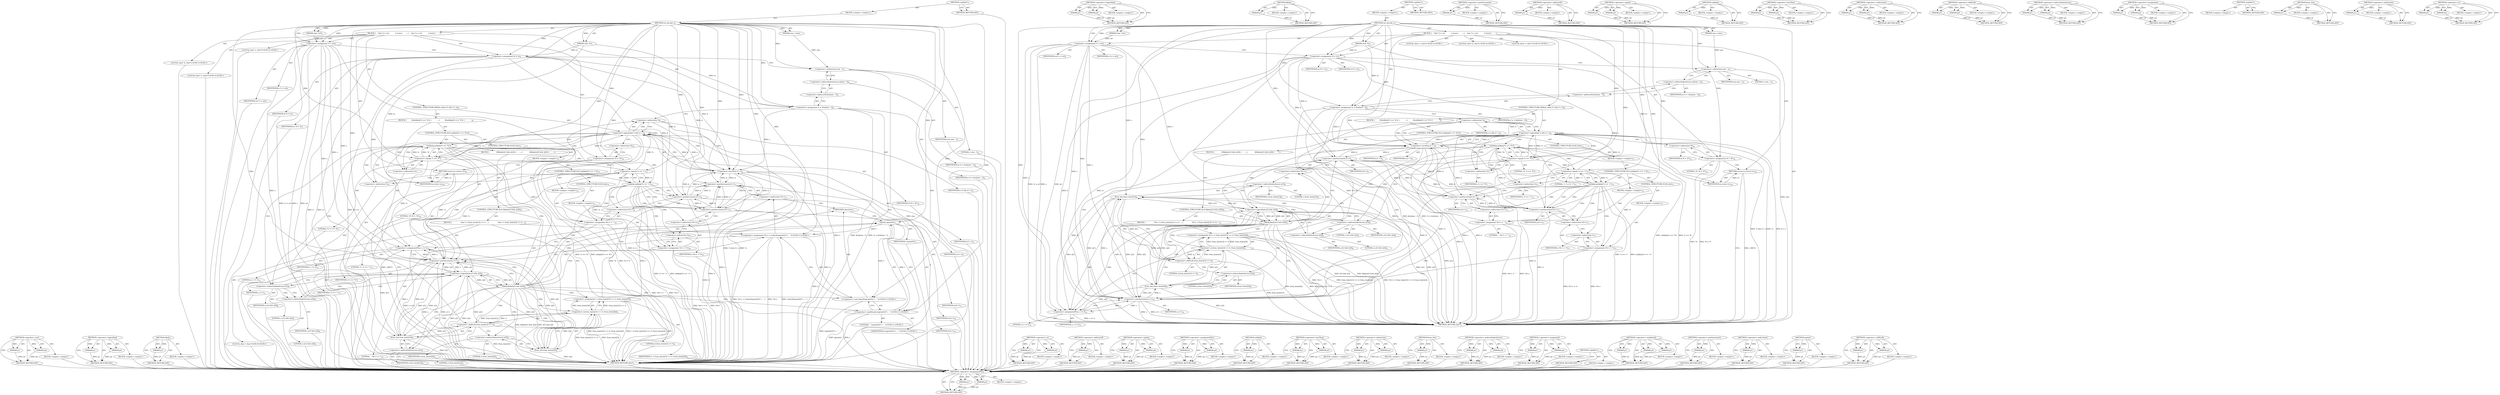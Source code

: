 digraph "&lt;operator&gt;.shiftLeft" {
vulnerable_190 [label=<(METHOD,&lt;operator&gt;.assignmentPlus)>];
vulnerable_191 [label=<(PARAM,p1)>];
vulnerable_192 [label=<(PARAM,p2)>];
vulnerable_193 [label=<(BLOCK,&lt;empty&gt;,&lt;empty&gt;)>];
vulnerable_194 [label=<(METHOD_RETURN,ANY)>];
vulnerable_145 [label=<(METHOD,&lt;operator&gt;.logicalAnd)>];
vulnerable_146 [label=<(PARAM,p1)>];
vulnerable_147 [label=<(PARAM,p2)>];
vulnerable_148 [label=<(BLOCK,&lt;empty&gt;,&lt;empty&gt;)>];
vulnerable_149 [label=<(METHOD_RETURN,ANY)>];
vulnerable_168 [label=<(METHOD,likely)>];
vulnerable_169 [label=<(PARAM,p1)>];
vulnerable_170 [label=<(BLOCK,&lt;empty&gt;,&lt;empty&gt;)>];
vulnerable_171 [label=<(METHOD_RETURN,ANY)>];
vulnerable_6 [label=<(METHOD,&lt;global&gt;)<SUB>1</SUB>>];
vulnerable_7 [label=<(BLOCK,&lt;empty&gt;,&lt;empty&gt;)<SUB>1</SUB>>];
vulnerable_8 [label=<(METHOD,url_decode_r)<SUB>1</SUB>>];
vulnerable_9 [label=<(PARAM,char *to)<SUB>1</SUB>>];
vulnerable_10 [label=<(PARAM,char *url)<SUB>1</SUB>>];
vulnerable_11 [label=<(PARAM,size_t size)<SUB>1</SUB>>];
vulnerable_12 [label=<(BLOCK,{
    char *s = url,           // source
      ...,{
    char *s = url,           // source
      ...)<SUB>1</SUB>>];
vulnerable_13 [label="<(LOCAL,char* s: char*)<SUB>2</SUB>>"];
vulnerable_14 [label="<(LOCAL,char* d: char*)<SUB>3</SUB>>"];
vulnerable_15 [label="<(LOCAL,char* e: char*)<SUB>4</SUB>>"];
vulnerable_16 [label=<(&lt;operator&gt;.assignment,*s = url)<SUB>2</SUB>>];
vulnerable_17 [label=<(IDENTIFIER,s,*s = url)<SUB>2</SUB>>];
vulnerable_18 [label=<(IDENTIFIER,url,*s = url)<SUB>2</SUB>>];
vulnerable_19 [label=<(&lt;operator&gt;.assignment,*d = to)<SUB>3</SUB>>];
vulnerable_20 [label=<(IDENTIFIER,d,*d = to)<SUB>3</SUB>>];
vulnerable_21 [label=<(IDENTIFIER,to,*d = to)<SUB>3</SUB>>];
vulnerable_22 [label=<(&lt;operator&gt;.assignment,*e = &amp;to[size - 1])<SUB>4</SUB>>];
vulnerable_23 [label=<(IDENTIFIER,e,*e = &amp;to[size - 1])<SUB>4</SUB>>];
vulnerable_24 [label=<(&lt;operator&gt;.addressOf,&amp;to[size - 1])<SUB>4</SUB>>];
vulnerable_25 [label=<(&lt;operator&gt;.indirectIndexAccess,to[size - 1])<SUB>4</SUB>>];
vulnerable_26 [label=<(IDENTIFIER,to,*e = &amp;to[size - 1])<SUB>4</SUB>>];
vulnerable_27 [label=<(&lt;operator&gt;.subtraction,size - 1)<SUB>4</SUB>>];
vulnerable_28 [label=<(IDENTIFIER,size,size - 1)<SUB>4</SUB>>];
vulnerable_29 [label=<(LITERAL,1,size - 1)<SUB>4</SUB>>];
vulnerable_30 [label=<(CONTROL_STRUCTURE,WHILE,while (*s &amp;&amp; d &lt; e))<SUB>6</SUB>>];
vulnerable_31 [label=<(&lt;operator&gt;.logicalAnd,*s &amp;&amp; d &lt; e)<SUB>6</SUB>>];
vulnerable_32 [label=<(&lt;operator&gt;.indirection,*s)<SUB>6</SUB>>];
vulnerable_33 [label=<(IDENTIFIER,s,*s &amp;&amp; d &lt; e)<SUB>6</SUB>>];
vulnerable_34 [label=<(&lt;operator&gt;.lessThan,d &lt; e)<SUB>6</SUB>>];
vulnerable_35 [label=<(IDENTIFIER,d,d &lt; e)<SUB>6</SUB>>];
vulnerable_36 [label=<(IDENTIFIER,e,d &lt; e)<SUB>6</SUB>>];
vulnerable_37 [label=<(BLOCK,{
         if(unlikely(*s == '%')) {
          ...,{
         if(unlikely(*s == '%')) {
          ...)<SUB>6</SUB>>];
vulnerable_38 [label=<(CONTROL_STRUCTURE,IF,if (unlikely(*s == '%')))<SUB>7</SUB>>];
vulnerable_39 [label=<(unlikely,unlikely(*s == '%'))<SUB>7</SUB>>];
vulnerable_40 [label=<(&lt;operator&gt;.equals,*s == '%')<SUB>7</SUB>>];
vulnerable_41 [label=<(&lt;operator&gt;.indirection,*s)<SUB>7</SUB>>];
vulnerable_42 [label=<(IDENTIFIER,s,*s == '%')<SUB>7</SUB>>];
vulnerable_43 [label=<(LITERAL,'%',*s == '%')<SUB>7</SUB>>];
vulnerable_44 [label=<(BLOCK,{
             if(likely(s[1] &amp;&amp; s[2])) {
     ...,{
             if(likely(s[1] &amp;&amp; s[2])) {
     ...)<SUB>7</SUB>>];
vulnerable_45 [label=<(CONTROL_STRUCTURE,IF,if (likely(s[1] &amp;&amp; s[2])))<SUB>8</SUB>>];
vulnerable_46 [label=<(likely,likely(s[1] &amp;&amp; s[2]))<SUB>8</SUB>>];
vulnerable_47 [label=<(&lt;operator&gt;.logicalAnd,s[1] &amp;&amp; s[2])<SUB>8</SUB>>];
vulnerable_48 [label=<(&lt;operator&gt;.indirectIndexAccess,s[1])<SUB>8</SUB>>];
vulnerable_49 [label=<(IDENTIFIER,s,s[1] &amp;&amp; s[2])<SUB>8</SUB>>];
vulnerable_50 [label=<(LITERAL,1,s[1] &amp;&amp; s[2])<SUB>8</SUB>>];
vulnerable_51 [label=<(&lt;operator&gt;.indirectIndexAccess,s[2])<SUB>8</SUB>>];
vulnerable_52 [label=<(IDENTIFIER,s,s[1] &amp;&amp; s[2])<SUB>8</SUB>>];
vulnerable_53 [label=<(LITERAL,2,s[1] &amp;&amp; s[2])<SUB>8</SUB>>];
vulnerable_54 [label=<(BLOCK,{
                *d++ = from_hex(s[1]) &lt;&lt; 4 | ...,{
                *d++ = from_hex(s[1]) &lt;&lt; 4 | ...)<SUB>8</SUB>>];
vulnerable_55 [label=<(&lt;operator&gt;.assignment,*d++ = from_hex(s[1]) &lt;&lt; 4 | from_hex(s[2]))<SUB>9</SUB>>];
vulnerable_56 [label=<(&lt;operator&gt;.indirection,*d++)<SUB>9</SUB>>];
vulnerable_57 [label=<(&lt;operator&gt;.postIncrement,d++)<SUB>9</SUB>>];
vulnerable_58 [label=<(IDENTIFIER,d,d++)<SUB>9</SUB>>];
vulnerable_59 [label=<(&lt;operator&gt;.or,from_hex(s[1]) &lt;&lt; 4 | from_hex(s[2]))<SUB>9</SUB>>];
vulnerable_60 [label=<(&lt;operator&gt;.shiftLeft,from_hex(s[1]) &lt;&lt; 4)<SUB>9</SUB>>];
vulnerable_61 [label=<(from_hex,from_hex(s[1]))<SUB>9</SUB>>];
vulnerable_62 [label=<(&lt;operator&gt;.indirectIndexAccess,s[1])<SUB>9</SUB>>];
vulnerable_63 [label=<(IDENTIFIER,s,from_hex(s[1]))<SUB>9</SUB>>];
vulnerable_64 [label=<(LITERAL,1,from_hex(s[1]))<SUB>9</SUB>>];
vulnerable_65 [label=<(LITERAL,4,from_hex(s[1]) &lt;&lt; 4)<SUB>9</SUB>>];
vulnerable_66 [label=<(from_hex,from_hex(s[2]))<SUB>9</SUB>>];
vulnerable_67 [label=<(&lt;operator&gt;.indirectIndexAccess,s[2])<SUB>9</SUB>>];
vulnerable_68 [label=<(IDENTIFIER,s,from_hex(s[2]))<SUB>9</SUB>>];
vulnerable_69 [label=<(LITERAL,2,from_hex(s[2]))<SUB>9</SUB>>];
vulnerable_70 [label=<(&lt;operator&gt;.assignmentPlus,s += 2)<SUB>10</SUB>>];
vulnerable_71 [label=<(IDENTIFIER,s,s += 2)<SUB>10</SUB>>];
vulnerable_72 [label=<(LITERAL,2,s += 2)<SUB>10</SUB>>];
vulnerable_73 [label=<(CONTROL_STRUCTURE,ELSE,else)<SUB>13</SUB>>];
vulnerable_74 [label=<(BLOCK,&lt;empty&gt;,&lt;empty&gt;)<SUB>13</SUB>>];
vulnerable_75 [label=<(CONTROL_STRUCTURE,IF,if (unlikely(*s == '+')))<SUB>13</SUB>>];
vulnerable_76 [label=<(unlikely,unlikely(*s == '+'))<SUB>13</SUB>>];
vulnerable_77 [label=<(&lt;operator&gt;.equals,*s == '+')<SUB>13</SUB>>];
vulnerable_78 [label=<(&lt;operator&gt;.indirection,*s)<SUB>13</SUB>>];
vulnerable_79 [label=<(IDENTIFIER,s,*s == '+')<SUB>13</SUB>>];
vulnerable_80 [label=<(LITERAL,'+',*s == '+')<SUB>13</SUB>>];
vulnerable_81 [label=<(BLOCK,&lt;empty&gt;,&lt;empty&gt;)<SUB>14</SUB>>];
vulnerable_82 [label=<(&lt;operator&gt;.assignment,*d++ = ' ')<SUB>14</SUB>>];
vulnerable_83 [label=<(&lt;operator&gt;.indirection,*d++)<SUB>14</SUB>>];
vulnerable_84 [label=<(&lt;operator&gt;.postIncrement,d++)<SUB>14</SUB>>];
vulnerable_85 [label=<(IDENTIFIER,d,d++)<SUB>14</SUB>>];
vulnerable_86 [label=<(LITERAL,' ',*d++ = ' ')<SUB>14</SUB>>];
vulnerable_87 [label=<(CONTROL_STRUCTURE,ELSE,else)<SUB>17</SUB>>];
vulnerable_88 [label=<(BLOCK,&lt;empty&gt;,&lt;empty&gt;)<SUB>17</SUB>>];
vulnerable_89 [label=<(&lt;operator&gt;.assignment,*d++ = *s)<SUB>17</SUB>>];
vulnerable_90 [label=<(&lt;operator&gt;.indirection,*d++)<SUB>17</SUB>>];
vulnerable_91 [label=<(&lt;operator&gt;.postIncrement,d++)<SUB>17</SUB>>];
vulnerable_92 [label=<(IDENTIFIER,d,d++)<SUB>17</SUB>>];
vulnerable_93 [label=<(&lt;operator&gt;.indirection,*s)<SUB>17</SUB>>];
vulnerable_94 [label=<(IDENTIFIER,s,*d++ = *s)<SUB>17</SUB>>];
vulnerable_95 [label=<(&lt;operator&gt;.postIncrement,s++)<SUB>19</SUB>>];
vulnerable_96 [label=<(IDENTIFIER,s,s++)<SUB>19</SUB>>];
vulnerable_97 [label=<(&lt;operator&gt;.assignment,*d = '\0')<SUB>22</SUB>>];
vulnerable_98 [label=<(&lt;operator&gt;.indirection,*d)<SUB>22</SUB>>];
vulnerable_99 [label=<(IDENTIFIER,d,*d = '\0')<SUB>22</SUB>>];
vulnerable_100 [label=<(LITERAL,'\0',*d = '\0')<SUB>22</SUB>>];
vulnerable_101 [label=<(RETURN,return to;,return to;)<SUB>24</SUB>>];
vulnerable_102 [label=<(IDENTIFIER,to,return to;)<SUB>24</SUB>>];
vulnerable_103 [label=<(METHOD_RETURN,char*)<SUB>1</SUB>>];
vulnerable_105 [label=<(METHOD_RETURN,ANY)<SUB>1</SUB>>];
vulnerable_172 [label=<(METHOD,&lt;operator&gt;.postIncrement)>];
vulnerable_173 [label=<(PARAM,p1)>];
vulnerable_174 [label=<(BLOCK,&lt;empty&gt;,&lt;empty&gt;)>];
vulnerable_175 [label=<(METHOD_RETURN,ANY)>];
vulnerable_131 [label=<(METHOD,&lt;operator&gt;.addressOf)>];
vulnerable_132 [label=<(PARAM,p1)>];
vulnerable_133 [label=<(BLOCK,&lt;empty&gt;,&lt;empty&gt;)>];
vulnerable_134 [label=<(METHOD_RETURN,ANY)>];
vulnerable_163 [label=<(METHOD,&lt;operator&gt;.equals)>];
vulnerable_164 [label=<(PARAM,p1)>];
vulnerable_165 [label=<(PARAM,p2)>];
vulnerable_166 [label=<(BLOCK,&lt;empty&gt;,&lt;empty&gt;)>];
vulnerable_167 [label=<(METHOD_RETURN,ANY)>];
vulnerable_159 [label=<(METHOD,unlikely)>];
vulnerable_160 [label=<(PARAM,p1)>];
vulnerable_161 [label=<(BLOCK,&lt;empty&gt;,&lt;empty&gt;)>];
vulnerable_162 [label=<(METHOD_RETURN,ANY)>];
vulnerable_154 [label=<(METHOD,&lt;operator&gt;.lessThan)>];
vulnerable_155 [label=<(PARAM,p1)>];
vulnerable_156 [label=<(PARAM,p2)>];
vulnerable_157 [label=<(BLOCK,&lt;empty&gt;,&lt;empty&gt;)>];
vulnerable_158 [label=<(METHOD_RETURN,ANY)>];
vulnerable_140 [label=<(METHOD,&lt;operator&gt;.subtraction)>];
vulnerable_141 [label=<(PARAM,p1)>];
vulnerable_142 [label=<(PARAM,p2)>];
vulnerable_143 [label=<(BLOCK,&lt;empty&gt;,&lt;empty&gt;)>];
vulnerable_144 [label=<(METHOD_RETURN,ANY)>];
vulnerable_181 [label=<(METHOD,&lt;operator&gt;.shiftLeft)>];
vulnerable_182 [label=<(PARAM,p1)>];
vulnerable_183 [label=<(PARAM,p2)>];
vulnerable_184 [label=<(BLOCK,&lt;empty&gt;,&lt;empty&gt;)>];
vulnerable_185 [label=<(METHOD_RETURN,ANY)>];
vulnerable_135 [label=<(METHOD,&lt;operator&gt;.indirectIndexAccess)>];
vulnerable_136 [label=<(PARAM,p1)>];
vulnerable_137 [label=<(PARAM,p2)>];
vulnerable_138 [label=<(BLOCK,&lt;empty&gt;,&lt;empty&gt;)>];
vulnerable_139 [label=<(METHOD_RETURN,ANY)>];
vulnerable_126 [label=<(METHOD,&lt;operator&gt;.assignment)>];
vulnerable_127 [label=<(PARAM,p1)>];
vulnerable_128 [label=<(PARAM,p2)>];
vulnerable_129 [label=<(BLOCK,&lt;empty&gt;,&lt;empty&gt;)>];
vulnerable_130 [label=<(METHOD_RETURN,ANY)>];
vulnerable_120 [label=<(METHOD,&lt;global&gt;)<SUB>1</SUB>>];
vulnerable_121 [label=<(BLOCK,&lt;empty&gt;,&lt;empty&gt;)>];
vulnerable_122 [label=<(METHOD_RETURN,ANY)>];
vulnerable_186 [label=<(METHOD,from_hex)>];
vulnerable_187 [label=<(PARAM,p1)>];
vulnerable_188 [label=<(BLOCK,&lt;empty&gt;,&lt;empty&gt;)>];
vulnerable_189 [label=<(METHOD_RETURN,ANY)>];
vulnerable_150 [label=<(METHOD,&lt;operator&gt;.indirection)>];
vulnerable_151 [label=<(PARAM,p1)>];
vulnerable_152 [label=<(BLOCK,&lt;empty&gt;,&lt;empty&gt;)>];
vulnerable_153 [label=<(METHOD_RETURN,ANY)>];
vulnerable_176 [label=<(METHOD,&lt;operator&gt;.or)>];
vulnerable_177 [label=<(PARAM,p1)>];
vulnerable_178 [label=<(PARAM,p2)>];
vulnerable_179 [label=<(BLOCK,&lt;empty&gt;,&lt;empty&gt;)>];
vulnerable_180 [label=<(METHOD_RETURN,ANY)>];
fixed_200 [label=<(METHOD,&lt;operator&gt;.cast)>];
fixed_201 [label=<(PARAM,p1)>];
fixed_202 [label=<(PARAM,p2)>];
fixed_203 [label=<(BLOCK,&lt;empty&gt;,&lt;empty&gt;)>];
fixed_204 [label=<(METHOD_RETURN,ANY)>];
fixed_155 [label=<(METHOD,&lt;operator&gt;.logicalAnd)>];
fixed_156 [label=<(PARAM,p1)>];
fixed_157 [label=<(PARAM,p2)>];
fixed_158 [label=<(BLOCK,&lt;empty&gt;,&lt;empty&gt;)>];
fixed_159 [label=<(METHOD_RETURN,ANY)>];
fixed_178 [label=<(METHOD,likely)>];
fixed_179 [label=<(PARAM,p1)>];
fixed_180 [label=<(BLOCK,&lt;empty&gt;,&lt;empty&gt;)>];
fixed_181 [label=<(METHOD_RETURN,ANY)>];
fixed_6 [label=<(METHOD,&lt;global&gt;)<SUB>1</SUB>>];
fixed_7 [label=<(BLOCK,&lt;empty&gt;,&lt;empty&gt;)<SUB>1</SUB>>];
fixed_8 [label=<(METHOD,url_decode_r)<SUB>1</SUB>>];
fixed_9 [label=<(PARAM,char *to)<SUB>1</SUB>>];
fixed_10 [label=<(PARAM,char *url)<SUB>1</SUB>>];
fixed_11 [label=<(PARAM,size_t size)<SUB>1</SUB>>];
fixed_12 [label=<(BLOCK,{
    char *s = url,           // source
      ...,{
    char *s = url,           // source
      ...)<SUB>1</SUB>>];
fixed_13 [label="<(LOCAL,char* s: char*)<SUB>2</SUB>>"];
fixed_14 [label="<(LOCAL,char* d: char*)<SUB>3</SUB>>"];
fixed_15 [label="<(LOCAL,char* e: char*)<SUB>4</SUB>>"];
fixed_16 [label=<(&lt;operator&gt;.assignment,*s = url)<SUB>2</SUB>>];
fixed_17 [label=<(IDENTIFIER,s,*s = url)<SUB>2</SUB>>];
fixed_18 [label=<(IDENTIFIER,url,*s = url)<SUB>2</SUB>>];
fixed_19 [label=<(&lt;operator&gt;.assignment,*d = to)<SUB>3</SUB>>];
fixed_20 [label=<(IDENTIFIER,d,*d = to)<SUB>3</SUB>>];
fixed_21 [label=<(IDENTIFIER,to,*d = to)<SUB>3</SUB>>];
fixed_22 [label=<(&lt;operator&gt;.assignment,*e = &amp;to[size - 1])<SUB>4</SUB>>];
fixed_23 [label=<(IDENTIFIER,e,*e = &amp;to[size - 1])<SUB>4</SUB>>];
fixed_24 [label=<(&lt;operator&gt;.addressOf,&amp;to[size - 1])<SUB>4</SUB>>];
fixed_25 [label=<(&lt;operator&gt;.indirectIndexAccess,to[size - 1])<SUB>4</SUB>>];
fixed_26 [label=<(IDENTIFIER,to,*e = &amp;to[size - 1])<SUB>4</SUB>>];
fixed_27 [label=<(&lt;operator&gt;.subtraction,size - 1)<SUB>4</SUB>>];
fixed_28 [label=<(IDENTIFIER,size,size - 1)<SUB>4</SUB>>];
fixed_29 [label=<(LITERAL,1,size - 1)<SUB>4</SUB>>];
fixed_30 [label=<(CONTROL_STRUCTURE,WHILE,while (*s &amp;&amp; d &lt; e))<SUB>6</SUB>>];
fixed_31 [label=<(&lt;operator&gt;.logicalAnd,*s &amp;&amp; d &lt; e)<SUB>6</SUB>>];
fixed_32 [label=<(&lt;operator&gt;.indirection,*s)<SUB>6</SUB>>];
fixed_33 [label=<(IDENTIFIER,s,*s &amp;&amp; d &lt; e)<SUB>6</SUB>>];
fixed_34 [label=<(&lt;operator&gt;.lessThan,d &lt; e)<SUB>6</SUB>>];
fixed_35 [label=<(IDENTIFIER,d,d &lt; e)<SUB>6</SUB>>];
fixed_36 [label=<(IDENTIFIER,e,d &lt; e)<SUB>6</SUB>>];
fixed_37 [label=<(BLOCK,{
         if(unlikely(*s == '%')) {
          ...,{
         if(unlikely(*s == '%')) {
          ...)<SUB>6</SUB>>];
fixed_38 [label=<(CONTROL_STRUCTURE,IF,if (unlikely(*s == '%')))<SUB>7</SUB>>];
fixed_39 [label=<(unlikely,unlikely(*s == '%'))<SUB>7</SUB>>];
fixed_40 [label=<(&lt;operator&gt;.equals,*s == '%')<SUB>7</SUB>>];
fixed_41 [label=<(&lt;operator&gt;.indirection,*s)<SUB>7</SUB>>];
fixed_42 [label=<(IDENTIFIER,s,*s == '%')<SUB>7</SUB>>];
fixed_43 [label=<(LITERAL,'%',*s == '%')<SUB>7</SUB>>];
fixed_44 [label=<(BLOCK,{
             if(likely(s[1] &amp;&amp; s[2])) {
     ...,{
             if(likely(s[1] &amp;&amp; s[2])) {
     ...)<SUB>7</SUB>>];
fixed_45 [label=<(CONTROL_STRUCTURE,IF,if (likely(s[1] &amp;&amp; s[2])))<SUB>8</SUB>>];
fixed_46 [label=<(likely,likely(s[1] &amp;&amp; s[2]))<SUB>8</SUB>>];
fixed_47 [label=<(&lt;operator&gt;.logicalAnd,s[1] &amp;&amp; s[2])<SUB>8</SUB>>];
fixed_48 [label=<(&lt;operator&gt;.indirectIndexAccess,s[1])<SUB>8</SUB>>];
fixed_49 [label=<(IDENTIFIER,s,s[1] &amp;&amp; s[2])<SUB>8</SUB>>];
fixed_50 [label=<(LITERAL,1,s[1] &amp;&amp; s[2])<SUB>8</SUB>>];
fixed_51 [label=<(&lt;operator&gt;.indirectIndexAccess,s[2])<SUB>8</SUB>>];
fixed_52 [label=<(IDENTIFIER,s,s[1] &amp;&amp; s[2])<SUB>8</SUB>>];
fixed_53 [label=<(LITERAL,2,s[1] &amp;&amp; s[2])<SUB>8</SUB>>];
fixed_54 [label=<(BLOCK,{
                char t = from_hex(s[1]) &lt;&lt; 4 ...,{
                char t = from_hex(s[1]) &lt;&lt; 4 ...)<SUB>8</SUB>>];
fixed_55 [label="<(LOCAL,char t: char)<SUB>9</SUB>>"];
fixed_56 [label=<(&lt;operator&gt;.assignment,t = from_hex(s[1]) &lt;&lt; 4 | from_hex(s[2]))<SUB>9</SUB>>];
fixed_57 [label=<(IDENTIFIER,t,t = from_hex(s[1]) &lt;&lt; 4 | from_hex(s[2]))<SUB>9</SUB>>];
fixed_58 [label=<(&lt;operator&gt;.or,from_hex(s[1]) &lt;&lt; 4 | from_hex(s[2]))<SUB>9</SUB>>];
fixed_59 [label=<(&lt;operator&gt;.shiftLeft,from_hex(s[1]) &lt;&lt; 4)<SUB>9</SUB>>];
fixed_60 [label=<(from_hex,from_hex(s[1]))<SUB>9</SUB>>];
fixed_61 [label=<(&lt;operator&gt;.indirectIndexAccess,s[1])<SUB>9</SUB>>];
fixed_62 [label=<(IDENTIFIER,s,from_hex(s[1]))<SUB>9</SUB>>];
fixed_63 [label=<(LITERAL,1,from_hex(s[1]))<SUB>9</SUB>>];
fixed_64 [label=<(LITERAL,4,from_hex(s[1]) &lt;&lt; 4)<SUB>9</SUB>>];
fixed_65 [label=<(from_hex,from_hex(s[2]))<SUB>9</SUB>>];
fixed_66 [label=<(&lt;operator&gt;.indirectIndexAccess,s[2])<SUB>9</SUB>>];
fixed_67 [label=<(IDENTIFIER,s,from_hex(s[2]))<SUB>9</SUB>>];
fixed_68 [label=<(LITERAL,2,from_hex(s[2]))<SUB>9</SUB>>];
fixed_69 [label="<(&lt;operator&gt;.assignment,*d++ = (char)((isprint(t))? t : ' '))<SUB>11</SUB>>"];
fixed_70 [label=<(&lt;operator&gt;.indirection,*d++)<SUB>11</SUB>>];
fixed_71 [label=<(&lt;operator&gt;.postIncrement,d++)<SUB>11</SUB>>];
fixed_72 [label=<(IDENTIFIER,d,d++)<SUB>11</SUB>>];
fixed_73 [label="<(&lt;operator&gt;.cast,(char)((isprint(t))? t : ' '))<SUB>11</SUB>>"];
fixed_74 [label=<(UNKNOWN,char,char)<SUB>11</SUB>>];
fixed_75 [label="<(&lt;operator&gt;.conditional,(isprint(t))? t : ' ')<SUB>11</SUB>>"];
fixed_76 [label=<(isprint,isprint(t))<SUB>11</SUB>>];
fixed_77 [label=<(IDENTIFIER,t,isprint(t))<SUB>11</SUB>>];
fixed_78 [label="<(IDENTIFIER,t,(isprint(t))? t : ' ')<SUB>11</SUB>>"];
fixed_79 [label="<(LITERAL,' ',(isprint(t))? t : ' ')<SUB>11</SUB>>"];
fixed_80 [label=<(&lt;operator&gt;.assignmentPlus,s += 2)<SUB>12</SUB>>];
fixed_81 [label=<(IDENTIFIER,s,s += 2)<SUB>12</SUB>>];
fixed_82 [label=<(LITERAL,2,s += 2)<SUB>12</SUB>>];
fixed_83 [label=<(CONTROL_STRUCTURE,ELSE,else)<SUB>15</SUB>>];
fixed_84 [label=<(BLOCK,&lt;empty&gt;,&lt;empty&gt;)<SUB>15</SUB>>];
fixed_85 [label=<(CONTROL_STRUCTURE,IF,if (unlikely(*s == '+')))<SUB>15</SUB>>];
fixed_86 [label=<(unlikely,unlikely(*s == '+'))<SUB>15</SUB>>];
fixed_87 [label=<(&lt;operator&gt;.equals,*s == '+')<SUB>15</SUB>>];
fixed_88 [label=<(&lt;operator&gt;.indirection,*s)<SUB>15</SUB>>];
fixed_89 [label=<(IDENTIFIER,s,*s == '+')<SUB>15</SUB>>];
fixed_90 [label=<(LITERAL,'+',*s == '+')<SUB>15</SUB>>];
fixed_91 [label=<(BLOCK,&lt;empty&gt;,&lt;empty&gt;)<SUB>16</SUB>>];
fixed_92 [label=<(&lt;operator&gt;.assignment,*d++ = ' ')<SUB>16</SUB>>];
fixed_93 [label=<(&lt;operator&gt;.indirection,*d++)<SUB>16</SUB>>];
fixed_94 [label=<(&lt;operator&gt;.postIncrement,d++)<SUB>16</SUB>>];
fixed_95 [label=<(IDENTIFIER,d,d++)<SUB>16</SUB>>];
fixed_96 [label=<(LITERAL,' ',*d++ = ' ')<SUB>16</SUB>>];
fixed_97 [label=<(CONTROL_STRUCTURE,ELSE,else)<SUB>19</SUB>>];
fixed_98 [label=<(BLOCK,&lt;empty&gt;,&lt;empty&gt;)<SUB>19</SUB>>];
fixed_99 [label=<(&lt;operator&gt;.assignment,*d++ = *s)<SUB>19</SUB>>];
fixed_100 [label=<(&lt;operator&gt;.indirection,*d++)<SUB>19</SUB>>];
fixed_101 [label=<(&lt;operator&gt;.postIncrement,d++)<SUB>19</SUB>>];
fixed_102 [label=<(IDENTIFIER,d,d++)<SUB>19</SUB>>];
fixed_103 [label=<(&lt;operator&gt;.indirection,*s)<SUB>19</SUB>>];
fixed_104 [label=<(IDENTIFIER,s,*d++ = *s)<SUB>19</SUB>>];
fixed_105 [label=<(&lt;operator&gt;.postIncrement,s++)<SUB>21</SUB>>];
fixed_106 [label=<(IDENTIFIER,s,s++)<SUB>21</SUB>>];
fixed_107 [label=<(&lt;operator&gt;.assignment,*d = '\0')<SUB>24</SUB>>];
fixed_108 [label=<(&lt;operator&gt;.indirection,*d)<SUB>24</SUB>>];
fixed_109 [label=<(IDENTIFIER,d,*d = '\0')<SUB>24</SUB>>];
fixed_110 [label=<(LITERAL,'\0',*d = '\0')<SUB>24</SUB>>];
fixed_111 [label=<(RETURN,return to;,return to;)<SUB>26</SUB>>];
fixed_112 [label=<(IDENTIFIER,to,return to;)<SUB>26</SUB>>];
fixed_113 [label=<(METHOD_RETURN,char*)<SUB>1</SUB>>];
fixed_115 [label=<(METHOD_RETURN,ANY)<SUB>1</SUB>>];
fixed_182 [label=<(METHOD,&lt;operator&gt;.or)>];
fixed_183 [label=<(PARAM,p1)>];
fixed_184 [label=<(PARAM,p2)>];
fixed_185 [label=<(BLOCK,&lt;empty&gt;,&lt;empty&gt;)>];
fixed_186 [label=<(METHOD_RETURN,ANY)>];
fixed_141 [label=<(METHOD,&lt;operator&gt;.addressOf)>];
fixed_142 [label=<(PARAM,p1)>];
fixed_143 [label=<(BLOCK,&lt;empty&gt;,&lt;empty&gt;)>];
fixed_144 [label=<(METHOD_RETURN,ANY)>];
fixed_173 [label=<(METHOD,&lt;operator&gt;.equals)>];
fixed_174 [label=<(PARAM,p1)>];
fixed_175 [label=<(PARAM,p2)>];
fixed_176 [label=<(BLOCK,&lt;empty&gt;,&lt;empty&gt;)>];
fixed_177 [label=<(METHOD_RETURN,ANY)>];
fixed_215 [label=<(METHOD,&lt;operator&gt;.assignmentPlus)>];
fixed_216 [label=<(PARAM,p1)>];
fixed_217 [label=<(PARAM,p2)>];
fixed_218 [label=<(BLOCK,&lt;empty&gt;,&lt;empty&gt;)>];
fixed_219 [label=<(METHOD_RETURN,ANY)>];
fixed_169 [label=<(METHOD,unlikely)>];
fixed_170 [label=<(PARAM,p1)>];
fixed_171 [label=<(BLOCK,&lt;empty&gt;,&lt;empty&gt;)>];
fixed_172 [label=<(METHOD_RETURN,ANY)>];
fixed_164 [label=<(METHOD,&lt;operator&gt;.lessThan)>];
fixed_165 [label=<(PARAM,p1)>];
fixed_166 [label=<(PARAM,p2)>];
fixed_167 [label=<(BLOCK,&lt;empty&gt;,&lt;empty&gt;)>];
fixed_168 [label=<(METHOD_RETURN,ANY)>];
fixed_150 [label=<(METHOD,&lt;operator&gt;.subtraction)>];
fixed_151 [label=<(PARAM,p1)>];
fixed_152 [label=<(PARAM,p2)>];
fixed_153 [label=<(BLOCK,&lt;empty&gt;,&lt;empty&gt;)>];
fixed_154 [label=<(METHOD_RETURN,ANY)>];
fixed_192 [label=<(METHOD,from_hex)>];
fixed_193 [label=<(PARAM,p1)>];
fixed_194 [label=<(BLOCK,&lt;empty&gt;,&lt;empty&gt;)>];
fixed_195 [label=<(METHOD_RETURN,ANY)>];
fixed_145 [label=<(METHOD,&lt;operator&gt;.indirectIndexAccess)>];
fixed_146 [label=<(PARAM,p1)>];
fixed_147 [label=<(PARAM,p2)>];
fixed_148 [label=<(BLOCK,&lt;empty&gt;,&lt;empty&gt;)>];
fixed_149 [label=<(METHOD_RETURN,ANY)>];
fixed_136 [label=<(METHOD,&lt;operator&gt;.assignment)>];
fixed_137 [label=<(PARAM,p1)>];
fixed_138 [label=<(PARAM,p2)>];
fixed_139 [label=<(BLOCK,&lt;empty&gt;,&lt;empty&gt;)>];
fixed_140 [label=<(METHOD_RETURN,ANY)>];
fixed_130 [label=<(METHOD,&lt;global&gt;)<SUB>1</SUB>>];
fixed_131 [label=<(BLOCK,&lt;empty&gt;,&lt;empty&gt;)>];
fixed_132 [label=<(METHOD_RETURN,ANY)>];
fixed_205 [label=<(METHOD,&lt;operator&gt;.conditional)>];
fixed_206 [label=<(PARAM,p1)>];
fixed_207 [label=<(PARAM,p2)>];
fixed_208 [label=<(PARAM,p3)>];
fixed_209 [label=<(BLOCK,&lt;empty&gt;,&lt;empty&gt;)>];
fixed_210 [label=<(METHOD_RETURN,ANY)>];
fixed_196 [label=<(METHOD,&lt;operator&gt;.postIncrement)>];
fixed_197 [label=<(PARAM,p1)>];
fixed_198 [label=<(BLOCK,&lt;empty&gt;,&lt;empty&gt;)>];
fixed_199 [label=<(METHOD_RETURN,ANY)>];
fixed_160 [label=<(METHOD,&lt;operator&gt;.indirection)>];
fixed_161 [label=<(PARAM,p1)>];
fixed_162 [label=<(BLOCK,&lt;empty&gt;,&lt;empty&gt;)>];
fixed_163 [label=<(METHOD_RETURN,ANY)>];
fixed_211 [label=<(METHOD,isprint)>];
fixed_212 [label=<(PARAM,p1)>];
fixed_213 [label=<(BLOCK,&lt;empty&gt;,&lt;empty&gt;)>];
fixed_214 [label=<(METHOD_RETURN,ANY)>];
fixed_187 [label=<(METHOD,&lt;operator&gt;.shiftLeft)>];
fixed_188 [label=<(PARAM,p1)>];
fixed_189 [label=<(PARAM,p2)>];
fixed_190 [label=<(BLOCK,&lt;empty&gt;,&lt;empty&gt;)>];
fixed_191 [label=<(METHOD_RETURN,ANY)>];
vulnerable_190 -> vulnerable_191  [key=0, label="AST: "];
vulnerable_190 -> vulnerable_191  [key=1, label="DDG: "];
vulnerable_190 -> vulnerable_193  [key=0, label="AST: "];
vulnerable_190 -> vulnerable_192  [key=0, label="AST: "];
vulnerable_190 -> vulnerable_192  [key=1, label="DDG: "];
vulnerable_190 -> vulnerable_194  [key=0, label="AST: "];
vulnerable_190 -> vulnerable_194  [key=1, label="CFG: "];
vulnerable_191 -> vulnerable_194  [key=0, label="DDG: p1"];
vulnerable_192 -> vulnerable_194  [key=0, label="DDG: p2"];
vulnerable_145 -> vulnerable_146  [key=0, label="AST: "];
vulnerable_145 -> vulnerable_146  [key=1, label="DDG: "];
vulnerable_145 -> vulnerable_148  [key=0, label="AST: "];
vulnerable_145 -> vulnerable_147  [key=0, label="AST: "];
vulnerable_145 -> vulnerable_147  [key=1, label="DDG: "];
vulnerable_145 -> vulnerable_149  [key=0, label="AST: "];
vulnerable_145 -> vulnerable_149  [key=1, label="CFG: "];
vulnerable_146 -> vulnerable_149  [key=0, label="DDG: p1"];
vulnerable_147 -> vulnerable_149  [key=0, label="DDG: p2"];
vulnerable_168 -> vulnerable_169  [key=0, label="AST: "];
vulnerable_168 -> vulnerable_169  [key=1, label="DDG: "];
vulnerable_168 -> vulnerable_170  [key=0, label="AST: "];
vulnerable_168 -> vulnerable_171  [key=0, label="AST: "];
vulnerable_168 -> vulnerable_171  [key=1, label="CFG: "];
vulnerable_169 -> vulnerable_171  [key=0, label="DDG: p1"];
vulnerable_6 -> vulnerable_7  [key=0, label="AST: "];
vulnerable_6 -> vulnerable_105  [key=0, label="AST: "];
vulnerable_6 -> vulnerable_105  [key=1, label="CFG: "];
vulnerable_7 -> vulnerable_8  [key=0, label="AST: "];
vulnerable_8 -> vulnerable_9  [key=0, label="AST: "];
vulnerable_8 -> vulnerable_9  [key=1, label="DDG: "];
vulnerable_8 -> vulnerable_10  [key=0, label="AST: "];
vulnerable_8 -> vulnerable_10  [key=1, label="DDG: "];
vulnerable_8 -> vulnerable_11  [key=0, label="AST: "];
vulnerable_8 -> vulnerable_11  [key=1, label="DDG: "];
vulnerable_8 -> vulnerable_12  [key=0, label="AST: "];
vulnerable_8 -> vulnerable_103  [key=0, label="AST: "];
vulnerable_8 -> vulnerable_16  [key=0, label="CFG: "];
vulnerable_8 -> vulnerable_16  [key=1, label="DDG: "];
vulnerable_8 -> vulnerable_19  [key=0, label="DDG: "];
vulnerable_8 -> vulnerable_22  [key=0, label="DDG: "];
vulnerable_8 -> vulnerable_97  [key=0, label="DDG: "];
vulnerable_8 -> vulnerable_102  [key=0, label="DDG: "];
vulnerable_8 -> vulnerable_34  [key=0, label="DDG: "];
vulnerable_8 -> vulnerable_95  [key=0, label="DDG: "];
vulnerable_8 -> vulnerable_27  [key=0, label="DDG: "];
vulnerable_8 -> vulnerable_40  [key=0, label="DDG: "];
vulnerable_8 -> vulnerable_70  [key=0, label="DDG: "];
vulnerable_8 -> vulnerable_82  [key=0, label="DDG: "];
vulnerable_8 -> vulnerable_77  [key=0, label="DDG: "];
vulnerable_8 -> vulnerable_57  [key=0, label="DDG: "];
vulnerable_8 -> vulnerable_60  [key=0, label="DDG: "];
vulnerable_8 -> vulnerable_84  [key=0, label="DDG: "];
vulnerable_8 -> vulnerable_91  [key=0, label="DDG: "];
vulnerable_9 -> vulnerable_19  [key=0, label="DDG: to"];
vulnerable_9 -> vulnerable_22  [key=0, label="DDG: to"];
vulnerable_9 -> vulnerable_102  [key=0, label="DDG: to"];
vulnerable_10 -> vulnerable_16  [key=0, label="DDG: url"];
vulnerable_11 -> vulnerable_27  [key=0, label="DDG: size"];
vulnerable_12 -> vulnerable_13  [key=0, label="AST: "];
vulnerable_12 -> vulnerable_14  [key=0, label="AST: "];
vulnerable_12 -> vulnerable_15  [key=0, label="AST: "];
vulnerable_12 -> vulnerable_16  [key=0, label="AST: "];
vulnerable_12 -> vulnerable_19  [key=0, label="AST: "];
vulnerable_12 -> vulnerable_22  [key=0, label="AST: "];
vulnerable_12 -> vulnerable_30  [key=0, label="AST: "];
vulnerable_12 -> vulnerable_97  [key=0, label="AST: "];
vulnerable_12 -> vulnerable_101  [key=0, label="AST: "];
vulnerable_16 -> vulnerable_17  [key=0, label="AST: "];
vulnerable_16 -> vulnerable_18  [key=0, label="AST: "];
vulnerable_16 -> vulnerable_19  [key=0, label="CFG: "];
vulnerable_16 -> vulnerable_103  [key=0, label="DDG: s"];
vulnerable_16 -> vulnerable_103  [key=1, label="DDG: url"];
vulnerable_16 -> vulnerable_103  [key=2, label="DDG: *s = url"];
vulnerable_16 -> vulnerable_95  [key=0, label="DDG: s"];
vulnerable_16 -> vulnerable_47  [key=0, label="DDG: s"];
vulnerable_16 -> vulnerable_70  [key=0, label="DDG: s"];
vulnerable_16 -> vulnerable_66  [key=0, label="DDG: s"];
vulnerable_16 -> vulnerable_61  [key=0, label="DDG: s"];
vulnerable_19 -> vulnerable_20  [key=0, label="AST: "];
vulnerable_19 -> vulnerable_21  [key=0, label="AST: "];
vulnerable_19 -> vulnerable_27  [key=0, label="CFG: "];
vulnerable_19 -> vulnerable_103  [key=0, label="DDG: d"];
vulnerable_19 -> vulnerable_103  [key=1, label="DDG: to"];
vulnerable_19 -> vulnerable_103  [key=2, label="DDG: *d = to"];
vulnerable_19 -> vulnerable_34  [key=0, label="DDG: d"];
vulnerable_19 -> vulnerable_57  [key=0, label="DDG: d"];
vulnerable_19 -> vulnerable_84  [key=0, label="DDG: d"];
vulnerable_19 -> vulnerable_91  [key=0, label="DDG: d"];
vulnerable_22 -> vulnerable_23  [key=0, label="AST: "];
vulnerable_22 -> vulnerable_24  [key=0, label="AST: "];
vulnerable_22 -> vulnerable_32  [key=0, label="CFG: "];
vulnerable_22 -> vulnerable_103  [key=0, label="DDG: e"];
vulnerable_22 -> vulnerable_103  [key=1, label="DDG: &amp;to[size - 1]"];
vulnerable_22 -> vulnerable_103  [key=2, label="DDG: *e = &amp;to[size - 1]"];
vulnerable_22 -> vulnerable_34  [key=0, label="DDG: e"];
vulnerable_24 -> vulnerable_25  [key=0, label="AST: "];
vulnerable_24 -> vulnerable_22  [key=0, label="CFG: "];
vulnerable_25 -> vulnerable_26  [key=0, label="AST: "];
vulnerable_25 -> vulnerable_27  [key=0, label="AST: "];
vulnerable_25 -> vulnerable_24  [key=0, label="CFG: "];
vulnerable_27 -> vulnerable_28  [key=0, label="AST: "];
vulnerable_27 -> vulnerable_29  [key=0, label="AST: "];
vulnerable_27 -> vulnerable_25  [key=0, label="CFG: "];
vulnerable_27 -> vulnerable_103  [key=0, label="DDG: size"];
vulnerable_30 -> vulnerable_31  [key=0, label="AST: "];
vulnerable_30 -> vulnerable_37  [key=0, label="AST: "];
vulnerable_31 -> vulnerable_32  [key=0, label="AST: "];
vulnerable_31 -> vulnerable_32  [key=1, label="CDG: "];
vulnerable_31 -> vulnerable_34  [key=0, label="AST: "];
vulnerable_31 -> vulnerable_41  [key=0, label="CFG: "];
vulnerable_31 -> vulnerable_41  [key=1, label="CDG: "];
vulnerable_31 -> vulnerable_98  [key=0, label="CFG: "];
vulnerable_31 -> vulnerable_103  [key=0, label="DDG: *s"];
vulnerable_31 -> vulnerable_103  [key=1, label="DDG: d &lt; e"];
vulnerable_31 -> vulnerable_103  [key=2, label="DDG: *s &amp;&amp; d &lt; e"];
vulnerable_31 -> vulnerable_40  [key=0, label="DDG: *s"];
vulnerable_31 -> vulnerable_40  [key=1, label="CDG: "];
vulnerable_31 -> vulnerable_95  [key=0, label="CDG: "];
vulnerable_31 -> vulnerable_39  [key=0, label="CDG: "];
vulnerable_31 -> vulnerable_31  [key=0, label="CDG: "];
vulnerable_32 -> vulnerable_33  [key=0, label="AST: "];
vulnerable_32 -> vulnerable_31  [key=0, label="CFG: "];
vulnerable_32 -> vulnerable_34  [key=0, label="CFG: "];
vulnerable_32 -> vulnerable_34  [key=1, label="CDG: "];
vulnerable_34 -> vulnerable_35  [key=0, label="AST: "];
vulnerable_34 -> vulnerable_36  [key=0, label="AST: "];
vulnerable_34 -> vulnerable_31  [key=0, label="CFG: "];
vulnerable_34 -> vulnerable_31  [key=1, label="DDG: d"];
vulnerable_34 -> vulnerable_31  [key=2, label="DDG: e"];
vulnerable_34 -> vulnerable_103  [key=0, label="DDG: d"];
vulnerable_34 -> vulnerable_103  [key=1, label="DDG: e"];
vulnerable_34 -> vulnerable_57  [key=0, label="DDG: d"];
vulnerable_34 -> vulnerable_84  [key=0, label="DDG: d"];
vulnerable_34 -> vulnerable_91  [key=0, label="DDG: d"];
vulnerable_37 -> vulnerable_38  [key=0, label="AST: "];
vulnerable_37 -> vulnerable_95  [key=0, label="AST: "];
vulnerable_38 -> vulnerable_39  [key=0, label="AST: "];
vulnerable_38 -> vulnerable_44  [key=0, label="AST: "];
vulnerable_38 -> vulnerable_73  [key=0, label="AST: "];
vulnerable_39 -> vulnerable_40  [key=0, label="AST: "];
vulnerable_39 -> vulnerable_48  [key=0, label="CFG: "];
vulnerable_39 -> vulnerable_48  [key=1, label="CDG: "];
vulnerable_39 -> vulnerable_78  [key=0, label="CFG: "];
vulnerable_39 -> vulnerable_78  [key=1, label="CDG: "];
vulnerable_39 -> vulnerable_103  [key=0, label="DDG: *s == '%'"];
vulnerable_39 -> vulnerable_103  [key=1, label="DDG: unlikely(*s == '%')"];
vulnerable_39 -> vulnerable_47  [key=0, label="CDG: "];
vulnerable_39 -> vulnerable_77  [key=0, label="CDG: "];
vulnerable_39 -> vulnerable_46  [key=0, label="CDG: "];
vulnerable_39 -> vulnerable_76  [key=0, label="CDG: "];
vulnerable_40 -> vulnerable_41  [key=0, label="AST: "];
vulnerable_40 -> vulnerable_43  [key=0, label="AST: "];
vulnerable_40 -> vulnerable_39  [key=0, label="CFG: "];
vulnerable_40 -> vulnerable_39  [key=1, label="DDG: *s"];
vulnerable_40 -> vulnerable_39  [key=2, label="DDG: '%'"];
vulnerable_40 -> vulnerable_31  [key=0, label="DDG: *s"];
vulnerable_40 -> vulnerable_95  [key=0, label="DDG: *s"];
vulnerable_40 -> vulnerable_70  [key=0, label="DDG: *s"];
vulnerable_40 -> vulnerable_77  [key=0, label="DDG: *s"];
vulnerable_41 -> vulnerable_42  [key=0, label="AST: "];
vulnerable_41 -> vulnerable_40  [key=0, label="CFG: "];
vulnerable_44 -> vulnerable_45  [key=0, label="AST: "];
vulnerable_45 -> vulnerable_46  [key=0, label="AST: "];
vulnerable_45 -> vulnerable_54  [key=0, label="AST: "];
vulnerable_46 -> vulnerable_47  [key=0, label="AST: "];
vulnerable_46 -> vulnerable_57  [key=0, label="CFG: "];
vulnerable_46 -> vulnerable_57  [key=1, label="CDG: "];
vulnerable_46 -> vulnerable_95  [key=0, label="CFG: "];
vulnerable_46 -> vulnerable_103  [key=0, label="DDG: s[1] &amp;&amp; s[2]"];
vulnerable_46 -> vulnerable_103  [key=1, label="DDG: likely(s[1] &amp;&amp; s[2])"];
vulnerable_46 -> vulnerable_60  [key=0, label="CDG: "];
vulnerable_46 -> vulnerable_66  [key=0, label="CDG: "];
vulnerable_46 -> vulnerable_56  [key=0, label="CDG: "];
vulnerable_46 -> vulnerable_67  [key=0, label="CDG: "];
vulnerable_46 -> vulnerable_59  [key=0, label="CDG: "];
vulnerable_46 -> vulnerable_61  [key=0, label="CDG: "];
vulnerable_46 -> vulnerable_70  [key=0, label="CDG: "];
vulnerable_46 -> vulnerable_55  [key=0, label="CDG: "];
vulnerable_46 -> vulnerable_62  [key=0, label="CDG: "];
vulnerable_47 -> vulnerable_48  [key=0, label="AST: "];
vulnerable_47 -> vulnerable_51  [key=0, label="AST: "];
vulnerable_47 -> vulnerable_46  [key=0, label="CFG: "];
vulnerable_47 -> vulnerable_46  [key=1, label="DDG: s[1]"];
vulnerable_47 -> vulnerable_46  [key=2, label="DDG: s[2]"];
vulnerable_47 -> vulnerable_103  [key=0, label="DDG: s[1]"];
vulnerable_47 -> vulnerable_103  [key=1, label="DDG: s[2]"];
vulnerable_47 -> vulnerable_95  [key=0, label="DDG: s[1]"];
vulnerable_47 -> vulnerable_95  [key=1, label="DDG: s[2]"];
vulnerable_47 -> vulnerable_66  [key=0, label="DDG: s[2]"];
vulnerable_47 -> vulnerable_61  [key=0, label="DDG: s[1]"];
vulnerable_48 -> vulnerable_49  [key=0, label="AST: "];
vulnerable_48 -> vulnerable_50  [key=0, label="AST: "];
vulnerable_48 -> vulnerable_47  [key=0, label="CFG: "];
vulnerable_48 -> vulnerable_51  [key=0, label="CFG: "];
vulnerable_48 -> vulnerable_51  [key=1, label="CDG: "];
vulnerable_51 -> vulnerable_52  [key=0, label="AST: "];
vulnerable_51 -> vulnerable_53  [key=0, label="AST: "];
vulnerable_51 -> vulnerable_47  [key=0, label="CFG: "];
vulnerable_54 -> vulnerable_55  [key=0, label="AST: "];
vulnerable_54 -> vulnerable_70  [key=0, label="AST: "];
vulnerable_55 -> vulnerable_56  [key=0, label="AST: "];
vulnerable_55 -> vulnerable_59  [key=0, label="AST: "];
vulnerable_55 -> vulnerable_70  [key=0, label="CFG: "];
vulnerable_55 -> vulnerable_103  [key=0, label="DDG: *d++"];
vulnerable_55 -> vulnerable_103  [key=1, label="DDG: from_hex(s[1]) &lt;&lt; 4 | from_hex(s[2])"];
vulnerable_55 -> vulnerable_103  [key=2, label="DDG: *d++ = from_hex(s[1]) &lt;&lt; 4 | from_hex(s[2])"];
vulnerable_56 -> vulnerable_57  [key=0, label="AST: "];
vulnerable_56 -> vulnerable_62  [key=0, label="CFG: "];
vulnerable_57 -> vulnerable_58  [key=0, label="AST: "];
vulnerable_57 -> vulnerable_56  [key=0, label="CFG: "];
vulnerable_57 -> vulnerable_103  [key=0, label="DDG: d"];
vulnerable_57 -> vulnerable_34  [key=0, label="DDG: d"];
vulnerable_57 -> vulnerable_84  [key=0, label="DDG: d"];
vulnerable_57 -> vulnerable_91  [key=0, label="DDG: d"];
vulnerable_59 -> vulnerable_60  [key=0, label="AST: "];
vulnerable_59 -> vulnerable_66  [key=0, label="AST: "];
vulnerable_59 -> vulnerable_55  [key=0, label="CFG: "];
vulnerable_59 -> vulnerable_55  [key=1, label="DDG: from_hex(s[1]) &lt;&lt; 4"];
vulnerable_59 -> vulnerable_55  [key=2, label="DDG: from_hex(s[2])"];
vulnerable_59 -> vulnerable_103  [key=0, label="DDG: from_hex(s[1]) &lt;&lt; 4"];
vulnerable_59 -> vulnerable_103  [key=1, label="DDG: from_hex(s[2])"];
vulnerable_60 -> vulnerable_61  [key=0, label="AST: "];
vulnerable_60 -> vulnerable_65  [key=0, label="AST: "];
vulnerable_60 -> vulnerable_67  [key=0, label="CFG: "];
vulnerable_60 -> vulnerable_103  [key=0, label="DDG: from_hex(s[1])"];
vulnerable_60 -> vulnerable_59  [key=0, label="DDG: from_hex(s[1])"];
vulnerable_60 -> vulnerable_59  [key=1, label="DDG: 4"];
vulnerable_61 -> vulnerable_62  [key=0, label="AST: "];
vulnerable_61 -> vulnerable_60  [key=0, label="CFG: "];
vulnerable_61 -> vulnerable_60  [key=1, label="DDG: s[1]"];
vulnerable_61 -> vulnerable_103  [key=0, label="DDG: s[1]"];
vulnerable_61 -> vulnerable_95  [key=0, label="DDG: s[1]"];
vulnerable_61 -> vulnerable_47  [key=0, label="DDG: s[1]"];
vulnerable_61 -> vulnerable_70  [key=0, label="DDG: s[1]"];
vulnerable_62 -> vulnerable_63  [key=0, label="AST: "];
vulnerable_62 -> vulnerable_64  [key=0, label="AST: "];
vulnerable_62 -> vulnerable_61  [key=0, label="CFG: "];
vulnerable_66 -> vulnerable_67  [key=0, label="AST: "];
vulnerable_66 -> vulnerable_59  [key=0, label="CFG: "];
vulnerable_66 -> vulnerable_59  [key=1, label="DDG: s[2]"];
vulnerable_66 -> vulnerable_103  [key=0, label="DDG: s[2]"];
vulnerable_66 -> vulnerable_95  [key=0, label="DDG: s[2]"];
vulnerable_66 -> vulnerable_47  [key=0, label="DDG: s[2]"];
vulnerable_66 -> vulnerable_70  [key=0, label="DDG: s[2]"];
vulnerable_67 -> vulnerable_68  [key=0, label="AST: "];
vulnerable_67 -> vulnerable_69  [key=0, label="AST: "];
vulnerable_67 -> vulnerable_66  [key=0, label="CFG: "];
vulnerable_70 -> vulnerable_71  [key=0, label="AST: "];
vulnerable_70 -> vulnerable_72  [key=0, label="AST: "];
vulnerable_70 -> vulnerable_95  [key=0, label="CFG: "];
vulnerable_70 -> vulnerable_95  [key=1, label="DDG: s"];
vulnerable_70 -> vulnerable_103  [key=0, label="DDG: s += 2"];
vulnerable_73 -> vulnerable_74  [key=0, label="AST: "];
vulnerable_74 -> vulnerable_75  [key=0, label="AST: "];
vulnerable_75 -> vulnerable_76  [key=0, label="AST: "];
vulnerable_75 -> vulnerable_81  [key=0, label="AST: "];
vulnerable_75 -> vulnerable_87  [key=0, label="AST: "];
vulnerable_76 -> vulnerable_77  [key=0, label="AST: "];
vulnerable_76 -> vulnerable_84  [key=0, label="CFG: "];
vulnerable_76 -> vulnerable_84  [key=1, label="CDG: "];
vulnerable_76 -> vulnerable_91  [key=0, label="CFG: "];
vulnerable_76 -> vulnerable_91  [key=1, label="CDG: "];
vulnerable_76 -> vulnerable_103  [key=0, label="DDG: *s == '+'"];
vulnerable_76 -> vulnerable_103  [key=1, label="DDG: unlikely(*s == '+')"];
vulnerable_76 -> vulnerable_89  [key=0, label="CDG: "];
vulnerable_76 -> vulnerable_82  [key=0, label="CDG: "];
vulnerable_76 -> vulnerable_93  [key=0, label="CDG: "];
vulnerable_76 -> vulnerable_90  [key=0, label="CDG: "];
vulnerable_76 -> vulnerable_83  [key=0, label="CDG: "];
vulnerable_77 -> vulnerable_78  [key=0, label="AST: "];
vulnerable_77 -> vulnerable_80  [key=0, label="AST: "];
vulnerable_77 -> vulnerable_76  [key=0, label="CFG: "];
vulnerable_77 -> vulnerable_76  [key=1, label="DDG: *s"];
vulnerable_77 -> vulnerable_76  [key=2, label="DDG: '+'"];
vulnerable_77 -> vulnerable_31  [key=0, label="DDG: *s"];
vulnerable_77 -> vulnerable_95  [key=0, label="DDG: *s"];
vulnerable_77 -> vulnerable_89  [key=0, label="DDG: *s"];
vulnerable_78 -> vulnerable_79  [key=0, label="AST: "];
vulnerable_78 -> vulnerable_77  [key=0, label="CFG: "];
vulnerable_81 -> vulnerable_82  [key=0, label="AST: "];
vulnerable_82 -> vulnerable_83  [key=0, label="AST: "];
vulnerable_82 -> vulnerable_86  [key=0, label="AST: "];
vulnerable_82 -> vulnerable_95  [key=0, label="CFG: "];
vulnerable_82 -> vulnerable_103  [key=0, label="DDG: *d++"];
vulnerable_82 -> vulnerable_103  [key=1, label="DDG: *d++ = ' '"];
vulnerable_83 -> vulnerable_84  [key=0, label="AST: "];
vulnerable_83 -> vulnerable_82  [key=0, label="CFG: "];
vulnerable_84 -> vulnerable_85  [key=0, label="AST: "];
vulnerable_84 -> vulnerable_83  [key=0, label="CFG: "];
vulnerable_84 -> vulnerable_103  [key=0, label="DDG: d"];
vulnerable_84 -> vulnerable_34  [key=0, label="DDG: d"];
vulnerable_84 -> vulnerable_57  [key=0, label="DDG: d"];
vulnerable_84 -> vulnerable_91  [key=0, label="DDG: d"];
vulnerable_87 -> vulnerable_88  [key=0, label="AST: "];
vulnerable_88 -> vulnerable_89  [key=0, label="AST: "];
vulnerable_89 -> vulnerable_90  [key=0, label="AST: "];
vulnerable_89 -> vulnerable_93  [key=0, label="AST: "];
vulnerable_89 -> vulnerable_95  [key=0, label="CFG: "];
vulnerable_89 -> vulnerable_103  [key=0, label="DDG: *d++"];
vulnerable_89 -> vulnerable_103  [key=1, label="DDG: *d++ = *s"];
vulnerable_90 -> vulnerable_91  [key=0, label="AST: "];
vulnerable_90 -> vulnerable_93  [key=0, label="CFG: "];
vulnerable_91 -> vulnerable_92  [key=0, label="AST: "];
vulnerable_91 -> vulnerable_90  [key=0, label="CFG: "];
vulnerable_91 -> vulnerable_103  [key=0, label="DDG: d"];
vulnerable_91 -> vulnerable_34  [key=0, label="DDG: d"];
vulnerable_91 -> vulnerable_57  [key=0, label="DDG: d"];
vulnerable_91 -> vulnerable_84  [key=0, label="DDG: d"];
vulnerable_93 -> vulnerable_94  [key=0, label="AST: "];
vulnerable_93 -> vulnerable_89  [key=0, label="CFG: "];
vulnerable_95 -> vulnerable_96  [key=0, label="AST: "];
vulnerable_95 -> vulnerable_32  [key=0, label="CFG: "];
vulnerable_95 -> vulnerable_103  [key=0, label="DDG: s"];
vulnerable_95 -> vulnerable_103  [key=1, label="DDG: s++"];
vulnerable_95 -> vulnerable_47  [key=0, label="DDG: s"];
vulnerable_95 -> vulnerable_70  [key=0, label="DDG: s"];
vulnerable_95 -> vulnerable_66  [key=0, label="DDG: s"];
vulnerable_95 -> vulnerable_61  [key=0, label="DDG: s"];
vulnerable_97 -> vulnerable_98  [key=0, label="AST: "];
vulnerable_97 -> vulnerable_100  [key=0, label="AST: "];
vulnerable_97 -> vulnerable_101  [key=0, label="CFG: "];
vulnerable_97 -> vulnerable_103  [key=0, label="DDG: *d"];
vulnerable_97 -> vulnerable_103  [key=1, label="DDG: *d = '\0'"];
vulnerable_98 -> vulnerable_99  [key=0, label="AST: "];
vulnerable_98 -> vulnerable_97  [key=0, label="CFG: "];
vulnerable_101 -> vulnerable_102  [key=0, label="AST: "];
vulnerable_101 -> vulnerable_103  [key=0, label="CFG: "];
vulnerable_101 -> vulnerable_103  [key=1, label="DDG: &lt;RET&gt;"];
vulnerable_102 -> vulnerable_101  [key=0, label="DDG: to"];
vulnerable_172 -> vulnerable_173  [key=0, label="AST: "];
vulnerable_172 -> vulnerable_173  [key=1, label="DDG: "];
vulnerable_172 -> vulnerable_174  [key=0, label="AST: "];
vulnerable_172 -> vulnerable_175  [key=0, label="AST: "];
vulnerable_172 -> vulnerable_175  [key=1, label="CFG: "];
vulnerable_173 -> vulnerable_175  [key=0, label="DDG: p1"];
vulnerable_131 -> vulnerable_132  [key=0, label="AST: "];
vulnerable_131 -> vulnerable_132  [key=1, label="DDG: "];
vulnerable_131 -> vulnerable_133  [key=0, label="AST: "];
vulnerable_131 -> vulnerable_134  [key=0, label="AST: "];
vulnerable_131 -> vulnerable_134  [key=1, label="CFG: "];
vulnerable_132 -> vulnerable_134  [key=0, label="DDG: p1"];
vulnerable_163 -> vulnerable_164  [key=0, label="AST: "];
vulnerable_163 -> vulnerable_164  [key=1, label="DDG: "];
vulnerable_163 -> vulnerable_166  [key=0, label="AST: "];
vulnerable_163 -> vulnerable_165  [key=0, label="AST: "];
vulnerable_163 -> vulnerable_165  [key=1, label="DDG: "];
vulnerable_163 -> vulnerable_167  [key=0, label="AST: "];
vulnerable_163 -> vulnerable_167  [key=1, label="CFG: "];
vulnerable_164 -> vulnerable_167  [key=0, label="DDG: p1"];
vulnerable_165 -> vulnerable_167  [key=0, label="DDG: p2"];
vulnerable_159 -> vulnerable_160  [key=0, label="AST: "];
vulnerable_159 -> vulnerable_160  [key=1, label="DDG: "];
vulnerable_159 -> vulnerable_161  [key=0, label="AST: "];
vulnerable_159 -> vulnerable_162  [key=0, label="AST: "];
vulnerable_159 -> vulnerable_162  [key=1, label="CFG: "];
vulnerable_160 -> vulnerable_162  [key=0, label="DDG: p1"];
vulnerable_154 -> vulnerable_155  [key=0, label="AST: "];
vulnerable_154 -> vulnerable_155  [key=1, label="DDG: "];
vulnerable_154 -> vulnerable_157  [key=0, label="AST: "];
vulnerable_154 -> vulnerable_156  [key=0, label="AST: "];
vulnerable_154 -> vulnerable_156  [key=1, label="DDG: "];
vulnerable_154 -> vulnerable_158  [key=0, label="AST: "];
vulnerable_154 -> vulnerable_158  [key=1, label="CFG: "];
vulnerable_155 -> vulnerable_158  [key=0, label="DDG: p1"];
vulnerable_156 -> vulnerable_158  [key=0, label="DDG: p2"];
vulnerable_140 -> vulnerable_141  [key=0, label="AST: "];
vulnerable_140 -> vulnerable_141  [key=1, label="DDG: "];
vulnerable_140 -> vulnerable_143  [key=0, label="AST: "];
vulnerable_140 -> vulnerable_142  [key=0, label="AST: "];
vulnerable_140 -> vulnerable_142  [key=1, label="DDG: "];
vulnerable_140 -> vulnerable_144  [key=0, label="AST: "];
vulnerable_140 -> vulnerable_144  [key=1, label="CFG: "];
vulnerable_141 -> vulnerable_144  [key=0, label="DDG: p1"];
vulnerable_142 -> vulnerable_144  [key=0, label="DDG: p2"];
vulnerable_181 -> vulnerable_182  [key=0, label="AST: "];
vulnerable_181 -> vulnerable_182  [key=1, label="DDG: "];
vulnerable_181 -> vulnerable_184  [key=0, label="AST: "];
vulnerable_181 -> vulnerable_183  [key=0, label="AST: "];
vulnerable_181 -> vulnerable_183  [key=1, label="DDG: "];
vulnerable_181 -> vulnerable_185  [key=0, label="AST: "];
vulnerable_181 -> vulnerable_185  [key=1, label="CFG: "];
vulnerable_182 -> vulnerable_185  [key=0, label="DDG: p1"];
vulnerable_183 -> vulnerable_185  [key=0, label="DDG: p2"];
vulnerable_135 -> vulnerable_136  [key=0, label="AST: "];
vulnerable_135 -> vulnerable_136  [key=1, label="DDG: "];
vulnerable_135 -> vulnerable_138  [key=0, label="AST: "];
vulnerable_135 -> vulnerable_137  [key=0, label="AST: "];
vulnerable_135 -> vulnerable_137  [key=1, label="DDG: "];
vulnerable_135 -> vulnerable_139  [key=0, label="AST: "];
vulnerable_135 -> vulnerable_139  [key=1, label="CFG: "];
vulnerable_136 -> vulnerable_139  [key=0, label="DDG: p1"];
vulnerable_137 -> vulnerable_139  [key=0, label="DDG: p2"];
vulnerable_126 -> vulnerable_127  [key=0, label="AST: "];
vulnerable_126 -> vulnerable_127  [key=1, label="DDG: "];
vulnerable_126 -> vulnerable_129  [key=0, label="AST: "];
vulnerable_126 -> vulnerable_128  [key=0, label="AST: "];
vulnerable_126 -> vulnerable_128  [key=1, label="DDG: "];
vulnerable_126 -> vulnerable_130  [key=0, label="AST: "];
vulnerable_126 -> vulnerable_130  [key=1, label="CFG: "];
vulnerable_127 -> vulnerable_130  [key=0, label="DDG: p1"];
vulnerable_128 -> vulnerable_130  [key=0, label="DDG: p2"];
vulnerable_120 -> vulnerable_121  [key=0, label="AST: "];
vulnerable_120 -> vulnerable_122  [key=0, label="AST: "];
vulnerable_120 -> vulnerable_122  [key=1, label="CFG: "];
vulnerable_186 -> vulnerable_187  [key=0, label="AST: "];
vulnerable_186 -> vulnerable_187  [key=1, label="DDG: "];
vulnerable_186 -> vulnerable_188  [key=0, label="AST: "];
vulnerable_186 -> vulnerable_189  [key=0, label="AST: "];
vulnerable_186 -> vulnerable_189  [key=1, label="CFG: "];
vulnerable_187 -> vulnerable_189  [key=0, label="DDG: p1"];
vulnerable_150 -> vulnerable_151  [key=0, label="AST: "];
vulnerable_150 -> vulnerable_151  [key=1, label="DDG: "];
vulnerable_150 -> vulnerable_152  [key=0, label="AST: "];
vulnerable_150 -> vulnerable_153  [key=0, label="AST: "];
vulnerable_150 -> vulnerable_153  [key=1, label="CFG: "];
vulnerable_151 -> vulnerable_153  [key=0, label="DDG: p1"];
vulnerable_176 -> vulnerable_177  [key=0, label="AST: "];
vulnerable_176 -> vulnerable_177  [key=1, label="DDG: "];
vulnerable_176 -> vulnerable_179  [key=0, label="AST: "];
vulnerable_176 -> vulnerable_178  [key=0, label="AST: "];
vulnerable_176 -> vulnerable_178  [key=1, label="DDG: "];
vulnerable_176 -> vulnerable_180  [key=0, label="AST: "];
vulnerable_176 -> vulnerable_180  [key=1, label="CFG: "];
vulnerable_177 -> vulnerable_180  [key=0, label="DDG: p1"];
vulnerable_178 -> vulnerable_180  [key=0, label="DDG: p2"];
fixed_200 -> fixed_201  [key=0, label="AST: "];
fixed_200 -> fixed_201  [key=1, label="DDG: "];
fixed_200 -> fixed_203  [key=0, label="AST: "];
fixed_200 -> fixed_202  [key=0, label="AST: "];
fixed_200 -> fixed_202  [key=1, label="DDG: "];
fixed_200 -> fixed_204  [key=0, label="AST: "];
fixed_200 -> fixed_204  [key=1, label="CFG: "];
fixed_201 -> fixed_204  [key=0, label="DDG: p1"];
fixed_202 -> fixed_204  [key=0, label="DDG: p2"];
fixed_203 -> vulnerable_190  [key=0];
fixed_204 -> vulnerable_190  [key=0];
fixed_155 -> fixed_156  [key=0, label="AST: "];
fixed_155 -> fixed_156  [key=1, label="DDG: "];
fixed_155 -> fixed_158  [key=0, label="AST: "];
fixed_155 -> fixed_157  [key=0, label="AST: "];
fixed_155 -> fixed_157  [key=1, label="DDG: "];
fixed_155 -> fixed_159  [key=0, label="AST: "];
fixed_155 -> fixed_159  [key=1, label="CFG: "];
fixed_156 -> fixed_159  [key=0, label="DDG: p1"];
fixed_157 -> fixed_159  [key=0, label="DDG: p2"];
fixed_158 -> vulnerable_190  [key=0];
fixed_159 -> vulnerable_190  [key=0];
fixed_178 -> fixed_179  [key=0, label="AST: "];
fixed_178 -> fixed_179  [key=1, label="DDG: "];
fixed_178 -> fixed_180  [key=0, label="AST: "];
fixed_178 -> fixed_181  [key=0, label="AST: "];
fixed_178 -> fixed_181  [key=1, label="CFG: "];
fixed_179 -> fixed_181  [key=0, label="DDG: p1"];
fixed_180 -> vulnerable_190  [key=0];
fixed_181 -> vulnerable_190  [key=0];
fixed_6 -> fixed_7  [key=0, label="AST: "];
fixed_6 -> fixed_115  [key=0, label="AST: "];
fixed_6 -> fixed_115  [key=1, label="CFG: "];
fixed_7 -> fixed_8  [key=0, label="AST: "];
fixed_8 -> fixed_9  [key=0, label="AST: "];
fixed_8 -> fixed_9  [key=1, label="DDG: "];
fixed_8 -> fixed_10  [key=0, label="AST: "];
fixed_8 -> fixed_10  [key=1, label="DDG: "];
fixed_8 -> fixed_11  [key=0, label="AST: "];
fixed_8 -> fixed_11  [key=1, label="DDG: "];
fixed_8 -> fixed_12  [key=0, label="AST: "];
fixed_8 -> fixed_113  [key=0, label="AST: "];
fixed_8 -> fixed_16  [key=0, label="CFG: "];
fixed_8 -> fixed_16  [key=1, label="DDG: "];
fixed_8 -> fixed_19  [key=0, label="DDG: "];
fixed_8 -> fixed_22  [key=0, label="DDG: "];
fixed_8 -> fixed_107  [key=0, label="DDG: "];
fixed_8 -> fixed_112  [key=0, label="DDG: "];
fixed_8 -> fixed_34  [key=0, label="DDG: "];
fixed_8 -> fixed_105  [key=0, label="DDG: "];
fixed_8 -> fixed_27  [key=0, label="DDG: "];
fixed_8 -> fixed_40  [key=0, label="DDG: "];
fixed_8 -> fixed_69  [key=0, label="DDG: "];
fixed_8 -> fixed_80  [key=0, label="DDG: "];
fixed_8 -> fixed_92  [key=0, label="DDG: "];
fixed_8 -> fixed_73  [key=0, label="DDG: "];
fixed_8 -> fixed_87  [key=0, label="DDG: "];
fixed_8 -> fixed_59  [key=0, label="DDG: "];
fixed_8 -> fixed_71  [key=0, label="DDG: "];
fixed_8 -> fixed_75  [key=0, label="DDG: "];
fixed_8 -> fixed_76  [key=0, label="DDG: "];
fixed_8 -> fixed_94  [key=0, label="DDG: "];
fixed_8 -> fixed_101  [key=0, label="DDG: "];
fixed_9 -> fixed_19  [key=0, label="DDG: to"];
fixed_9 -> fixed_22  [key=0, label="DDG: to"];
fixed_9 -> fixed_112  [key=0, label="DDG: to"];
fixed_10 -> fixed_16  [key=0, label="DDG: url"];
fixed_11 -> fixed_27  [key=0, label="DDG: size"];
fixed_12 -> fixed_13  [key=0, label="AST: "];
fixed_12 -> fixed_14  [key=0, label="AST: "];
fixed_12 -> fixed_15  [key=0, label="AST: "];
fixed_12 -> fixed_16  [key=0, label="AST: "];
fixed_12 -> fixed_19  [key=0, label="AST: "];
fixed_12 -> fixed_22  [key=0, label="AST: "];
fixed_12 -> fixed_30  [key=0, label="AST: "];
fixed_12 -> fixed_107  [key=0, label="AST: "];
fixed_12 -> fixed_111  [key=0, label="AST: "];
fixed_13 -> vulnerable_190  [key=0];
fixed_14 -> vulnerable_190  [key=0];
fixed_15 -> vulnerable_190  [key=0];
fixed_16 -> fixed_17  [key=0, label="AST: "];
fixed_16 -> fixed_18  [key=0, label="AST: "];
fixed_16 -> fixed_19  [key=0, label="CFG: "];
fixed_16 -> fixed_113  [key=0, label="DDG: s"];
fixed_16 -> fixed_113  [key=1, label="DDG: url"];
fixed_16 -> fixed_113  [key=2, label="DDG: *s = url"];
fixed_16 -> fixed_105  [key=0, label="DDG: s"];
fixed_16 -> fixed_47  [key=0, label="DDG: s"];
fixed_16 -> fixed_80  [key=0, label="DDG: s"];
fixed_16 -> fixed_65  [key=0, label="DDG: s"];
fixed_16 -> fixed_60  [key=0, label="DDG: s"];
fixed_17 -> vulnerable_190  [key=0];
fixed_18 -> vulnerable_190  [key=0];
fixed_19 -> fixed_20  [key=0, label="AST: "];
fixed_19 -> fixed_21  [key=0, label="AST: "];
fixed_19 -> fixed_27  [key=0, label="CFG: "];
fixed_19 -> fixed_113  [key=0, label="DDG: d"];
fixed_19 -> fixed_113  [key=1, label="DDG: to"];
fixed_19 -> fixed_113  [key=2, label="DDG: *d = to"];
fixed_19 -> fixed_34  [key=0, label="DDG: d"];
fixed_19 -> fixed_71  [key=0, label="DDG: d"];
fixed_19 -> fixed_94  [key=0, label="DDG: d"];
fixed_19 -> fixed_101  [key=0, label="DDG: d"];
fixed_20 -> vulnerable_190  [key=0];
fixed_21 -> vulnerable_190  [key=0];
fixed_22 -> fixed_23  [key=0, label="AST: "];
fixed_22 -> fixed_24  [key=0, label="AST: "];
fixed_22 -> fixed_32  [key=0, label="CFG: "];
fixed_22 -> fixed_113  [key=0, label="DDG: e"];
fixed_22 -> fixed_113  [key=1, label="DDG: &amp;to[size - 1]"];
fixed_22 -> fixed_113  [key=2, label="DDG: *e = &amp;to[size - 1]"];
fixed_22 -> fixed_34  [key=0, label="DDG: e"];
fixed_23 -> vulnerable_190  [key=0];
fixed_24 -> fixed_25  [key=0, label="AST: "];
fixed_24 -> fixed_22  [key=0, label="CFG: "];
fixed_25 -> fixed_26  [key=0, label="AST: "];
fixed_25 -> fixed_27  [key=0, label="AST: "];
fixed_25 -> fixed_24  [key=0, label="CFG: "];
fixed_26 -> vulnerable_190  [key=0];
fixed_27 -> fixed_28  [key=0, label="AST: "];
fixed_27 -> fixed_29  [key=0, label="AST: "];
fixed_27 -> fixed_25  [key=0, label="CFG: "];
fixed_27 -> fixed_113  [key=0, label="DDG: size"];
fixed_28 -> vulnerable_190  [key=0];
fixed_29 -> vulnerable_190  [key=0];
fixed_30 -> fixed_31  [key=0, label="AST: "];
fixed_30 -> fixed_37  [key=0, label="AST: "];
fixed_31 -> fixed_32  [key=0, label="AST: "];
fixed_31 -> fixed_32  [key=1, label="CDG: "];
fixed_31 -> fixed_34  [key=0, label="AST: "];
fixed_31 -> fixed_41  [key=0, label="CFG: "];
fixed_31 -> fixed_41  [key=1, label="CDG: "];
fixed_31 -> fixed_108  [key=0, label="CFG: "];
fixed_31 -> fixed_113  [key=0, label="DDG: *s"];
fixed_31 -> fixed_113  [key=1, label="DDG: d &lt; e"];
fixed_31 -> fixed_113  [key=2, label="DDG: *s &amp;&amp; d &lt; e"];
fixed_31 -> fixed_40  [key=0, label="DDG: *s"];
fixed_31 -> fixed_40  [key=1, label="CDG: "];
fixed_31 -> fixed_105  [key=0, label="CDG: "];
fixed_31 -> fixed_39  [key=0, label="CDG: "];
fixed_31 -> fixed_31  [key=0, label="CDG: "];
fixed_32 -> fixed_33  [key=0, label="AST: "];
fixed_32 -> fixed_31  [key=0, label="CFG: "];
fixed_32 -> fixed_34  [key=0, label="CFG: "];
fixed_32 -> fixed_34  [key=1, label="CDG: "];
fixed_33 -> vulnerable_190  [key=0];
fixed_34 -> fixed_35  [key=0, label="AST: "];
fixed_34 -> fixed_36  [key=0, label="AST: "];
fixed_34 -> fixed_31  [key=0, label="CFG: "];
fixed_34 -> fixed_31  [key=1, label="DDG: d"];
fixed_34 -> fixed_31  [key=2, label="DDG: e"];
fixed_34 -> fixed_113  [key=0, label="DDG: d"];
fixed_34 -> fixed_113  [key=1, label="DDG: e"];
fixed_34 -> fixed_71  [key=0, label="DDG: d"];
fixed_34 -> fixed_94  [key=0, label="DDG: d"];
fixed_34 -> fixed_101  [key=0, label="DDG: d"];
fixed_35 -> vulnerable_190  [key=0];
fixed_36 -> vulnerable_190  [key=0];
fixed_37 -> fixed_38  [key=0, label="AST: "];
fixed_37 -> fixed_105  [key=0, label="AST: "];
fixed_38 -> fixed_39  [key=0, label="AST: "];
fixed_38 -> fixed_44  [key=0, label="AST: "];
fixed_38 -> fixed_83  [key=0, label="AST: "];
fixed_39 -> fixed_40  [key=0, label="AST: "];
fixed_39 -> fixed_48  [key=0, label="CFG: "];
fixed_39 -> fixed_48  [key=1, label="CDG: "];
fixed_39 -> fixed_88  [key=0, label="CFG: "];
fixed_39 -> fixed_88  [key=1, label="CDG: "];
fixed_39 -> fixed_113  [key=0, label="DDG: *s == '%'"];
fixed_39 -> fixed_113  [key=1, label="DDG: unlikely(*s == '%')"];
fixed_39 -> fixed_47  [key=0, label="CDG: "];
fixed_39 -> fixed_46  [key=0, label="CDG: "];
fixed_39 -> fixed_87  [key=0, label="CDG: "];
fixed_39 -> fixed_86  [key=0, label="CDG: "];
fixed_40 -> fixed_41  [key=0, label="AST: "];
fixed_40 -> fixed_43  [key=0, label="AST: "];
fixed_40 -> fixed_39  [key=0, label="CFG: "];
fixed_40 -> fixed_39  [key=1, label="DDG: *s"];
fixed_40 -> fixed_39  [key=2, label="DDG: '%'"];
fixed_40 -> fixed_31  [key=0, label="DDG: *s"];
fixed_40 -> fixed_105  [key=0, label="DDG: *s"];
fixed_40 -> fixed_80  [key=0, label="DDG: *s"];
fixed_40 -> fixed_87  [key=0, label="DDG: *s"];
fixed_41 -> fixed_42  [key=0, label="AST: "];
fixed_41 -> fixed_40  [key=0, label="CFG: "];
fixed_42 -> vulnerable_190  [key=0];
fixed_43 -> vulnerable_190  [key=0];
fixed_44 -> fixed_45  [key=0, label="AST: "];
fixed_45 -> fixed_46  [key=0, label="AST: "];
fixed_45 -> fixed_54  [key=0, label="AST: "];
fixed_46 -> fixed_47  [key=0, label="AST: "];
fixed_46 -> fixed_61  [key=0, label="CFG: "];
fixed_46 -> fixed_61  [key=1, label="CDG: "];
fixed_46 -> fixed_105  [key=0, label="CFG: "];
fixed_46 -> fixed_113  [key=0, label="DDG: s[1] &amp;&amp; s[2]"];
fixed_46 -> fixed_113  [key=1, label="DDG: likely(s[1] &amp;&amp; s[2])"];
fixed_46 -> fixed_60  [key=0, label="CDG: "];
fixed_46 -> fixed_73  [key=0, label="CDG: "];
fixed_46 -> fixed_66  [key=0, label="CDG: "];
fixed_46 -> fixed_75  [key=0, label="CDG: "];
fixed_46 -> fixed_56  [key=0, label="CDG: "];
fixed_46 -> fixed_69  [key=0, label="CDG: "];
fixed_46 -> fixed_74  [key=0, label="CDG: "];
fixed_46 -> fixed_76  [key=0, label="CDG: "];
fixed_46 -> fixed_65  [key=0, label="CDG: "];
fixed_46 -> fixed_59  [key=0, label="CDG: "];
fixed_46 -> fixed_80  [key=0, label="CDG: "];
fixed_46 -> fixed_58  [key=0, label="CDG: "];
fixed_46 -> fixed_71  [key=0, label="CDG: "];
fixed_46 -> fixed_70  [key=0, label="CDG: "];
fixed_47 -> fixed_48  [key=0, label="AST: "];
fixed_47 -> fixed_51  [key=0, label="AST: "];
fixed_47 -> fixed_46  [key=0, label="CFG: "];
fixed_47 -> fixed_46  [key=1, label="DDG: s[1]"];
fixed_47 -> fixed_46  [key=2, label="DDG: s[2]"];
fixed_47 -> fixed_113  [key=0, label="DDG: s[1]"];
fixed_47 -> fixed_113  [key=1, label="DDG: s[2]"];
fixed_47 -> fixed_105  [key=0, label="DDG: s[1]"];
fixed_47 -> fixed_105  [key=1, label="DDG: s[2]"];
fixed_47 -> fixed_65  [key=0, label="DDG: s[2]"];
fixed_47 -> fixed_60  [key=0, label="DDG: s[1]"];
fixed_48 -> fixed_49  [key=0, label="AST: "];
fixed_48 -> fixed_50  [key=0, label="AST: "];
fixed_48 -> fixed_47  [key=0, label="CFG: "];
fixed_48 -> fixed_51  [key=0, label="CFG: "];
fixed_48 -> fixed_51  [key=1, label="CDG: "];
fixed_49 -> vulnerable_190  [key=0];
fixed_50 -> vulnerable_190  [key=0];
fixed_51 -> fixed_52  [key=0, label="AST: "];
fixed_51 -> fixed_53  [key=0, label="AST: "];
fixed_51 -> fixed_47  [key=0, label="CFG: "];
fixed_52 -> vulnerable_190  [key=0];
fixed_53 -> vulnerable_190  [key=0];
fixed_54 -> fixed_55  [key=0, label="AST: "];
fixed_54 -> fixed_56  [key=0, label="AST: "];
fixed_54 -> fixed_69  [key=0, label="AST: "];
fixed_54 -> fixed_80  [key=0, label="AST: "];
fixed_55 -> vulnerable_190  [key=0];
fixed_56 -> fixed_57  [key=0, label="AST: "];
fixed_56 -> fixed_58  [key=0, label="AST: "];
fixed_56 -> fixed_71  [key=0, label="CFG: "];
fixed_56 -> fixed_113  [key=0, label="DDG: from_hex(s[1]) &lt;&lt; 4 | from_hex(s[2])"];
fixed_56 -> fixed_113  [key=1, label="DDG: t = from_hex(s[1]) &lt;&lt; 4 | from_hex(s[2])"];
fixed_56 -> fixed_76  [key=0, label="DDG: t"];
fixed_57 -> vulnerable_190  [key=0];
fixed_58 -> fixed_59  [key=0, label="AST: "];
fixed_58 -> fixed_65  [key=0, label="AST: "];
fixed_58 -> fixed_56  [key=0, label="CFG: "];
fixed_58 -> fixed_56  [key=1, label="DDG: from_hex(s[1]) &lt;&lt; 4"];
fixed_58 -> fixed_56  [key=2, label="DDG: from_hex(s[2])"];
fixed_58 -> fixed_113  [key=0, label="DDG: from_hex(s[1]) &lt;&lt; 4"];
fixed_58 -> fixed_113  [key=1, label="DDG: from_hex(s[2])"];
fixed_59 -> fixed_60  [key=0, label="AST: "];
fixed_59 -> fixed_64  [key=0, label="AST: "];
fixed_59 -> fixed_66  [key=0, label="CFG: "];
fixed_59 -> fixed_113  [key=0, label="DDG: from_hex(s[1])"];
fixed_59 -> fixed_58  [key=0, label="DDG: from_hex(s[1])"];
fixed_59 -> fixed_58  [key=1, label="DDG: 4"];
fixed_60 -> fixed_61  [key=0, label="AST: "];
fixed_60 -> fixed_59  [key=0, label="CFG: "];
fixed_60 -> fixed_59  [key=1, label="DDG: s[1]"];
fixed_60 -> fixed_113  [key=0, label="DDG: s[1]"];
fixed_60 -> fixed_105  [key=0, label="DDG: s[1]"];
fixed_60 -> fixed_47  [key=0, label="DDG: s[1]"];
fixed_60 -> fixed_80  [key=0, label="DDG: s[1]"];
fixed_61 -> fixed_62  [key=0, label="AST: "];
fixed_61 -> fixed_63  [key=0, label="AST: "];
fixed_61 -> fixed_60  [key=0, label="CFG: "];
fixed_62 -> vulnerable_190  [key=0];
fixed_63 -> vulnerable_190  [key=0];
fixed_64 -> vulnerable_190  [key=0];
fixed_65 -> fixed_66  [key=0, label="AST: "];
fixed_65 -> fixed_58  [key=0, label="CFG: "];
fixed_65 -> fixed_58  [key=1, label="DDG: s[2]"];
fixed_65 -> fixed_113  [key=0, label="DDG: s[2]"];
fixed_65 -> fixed_105  [key=0, label="DDG: s[2]"];
fixed_65 -> fixed_47  [key=0, label="DDG: s[2]"];
fixed_65 -> fixed_80  [key=0, label="DDG: s[2]"];
fixed_66 -> fixed_67  [key=0, label="AST: "];
fixed_66 -> fixed_68  [key=0, label="AST: "];
fixed_66 -> fixed_65  [key=0, label="CFG: "];
fixed_67 -> vulnerable_190  [key=0];
fixed_68 -> vulnerable_190  [key=0];
fixed_69 -> fixed_70  [key=0, label="AST: "];
fixed_69 -> fixed_73  [key=0, label="AST: "];
fixed_69 -> fixed_80  [key=0, label="CFG: "];
fixed_69 -> fixed_113  [key=0, label="DDG: *d++"];
fixed_69 -> fixed_113  [key=1, label="DDG: (char)((isprint(t))? t : ' ')"];
fixed_69 -> fixed_113  [key=2, label="DDG: *d++ = (char)((isprint(t))? t : ' ')"];
fixed_70 -> fixed_71  [key=0, label="AST: "];
fixed_70 -> fixed_74  [key=0, label="CFG: "];
fixed_71 -> fixed_72  [key=0, label="AST: "];
fixed_71 -> fixed_70  [key=0, label="CFG: "];
fixed_71 -> fixed_113  [key=0, label="DDG: d"];
fixed_71 -> fixed_34  [key=0, label="DDG: d"];
fixed_71 -> fixed_94  [key=0, label="DDG: d"];
fixed_71 -> fixed_101  [key=0, label="DDG: d"];
fixed_72 -> vulnerable_190  [key=0];
fixed_73 -> fixed_74  [key=0, label="AST: "];
fixed_73 -> fixed_75  [key=0, label="AST: "];
fixed_73 -> fixed_69  [key=0, label="CFG: "];
fixed_73 -> fixed_113  [key=0, label="DDG: (isprint(t))? t : ' '"];
fixed_74 -> fixed_76  [key=0, label="CFG: "];
fixed_75 -> fixed_76  [key=0, label="AST: "];
fixed_75 -> fixed_78  [key=0, label="AST: "];
fixed_75 -> fixed_79  [key=0, label="AST: "];
fixed_75 -> fixed_73  [key=0, label="CFG: "];
fixed_75 -> fixed_113  [key=0, label="DDG: isprint(t)"];
fixed_75 -> fixed_113  [key=1, label="DDG: t"];
fixed_76 -> fixed_77  [key=0, label="AST: "];
fixed_76 -> fixed_75  [key=0, label="CFG: "];
fixed_76 -> fixed_75  [key=1, label="DDG: t"];
fixed_76 -> fixed_69  [key=0, label="DDG: t"];
fixed_76 -> fixed_73  [key=0, label="DDG: t"];
fixed_77 -> vulnerable_190  [key=0];
fixed_78 -> vulnerable_190  [key=0];
fixed_79 -> vulnerable_190  [key=0];
fixed_80 -> fixed_81  [key=0, label="AST: "];
fixed_80 -> fixed_82  [key=0, label="AST: "];
fixed_80 -> fixed_105  [key=0, label="CFG: "];
fixed_80 -> fixed_105  [key=1, label="DDG: s"];
fixed_80 -> fixed_113  [key=0, label="DDG: s += 2"];
fixed_81 -> vulnerable_190  [key=0];
fixed_82 -> vulnerable_190  [key=0];
fixed_83 -> fixed_84  [key=0, label="AST: "];
fixed_84 -> fixed_85  [key=0, label="AST: "];
fixed_85 -> fixed_86  [key=0, label="AST: "];
fixed_85 -> fixed_91  [key=0, label="AST: "];
fixed_85 -> fixed_97  [key=0, label="AST: "];
fixed_86 -> fixed_87  [key=0, label="AST: "];
fixed_86 -> fixed_94  [key=0, label="CFG: "];
fixed_86 -> fixed_94  [key=1, label="CDG: "];
fixed_86 -> fixed_101  [key=0, label="CFG: "];
fixed_86 -> fixed_101  [key=1, label="CDG: "];
fixed_86 -> fixed_113  [key=0, label="DDG: *s == '+'"];
fixed_86 -> fixed_113  [key=1, label="DDG: unlikely(*s == '+')"];
fixed_86 -> fixed_99  [key=0, label="CDG: "];
fixed_86 -> fixed_103  [key=0, label="CDG: "];
fixed_86 -> fixed_92  [key=0, label="CDG: "];
fixed_86 -> fixed_93  [key=0, label="CDG: "];
fixed_86 -> fixed_100  [key=0, label="CDG: "];
fixed_87 -> fixed_88  [key=0, label="AST: "];
fixed_87 -> fixed_90  [key=0, label="AST: "];
fixed_87 -> fixed_86  [key=0, label="CFG: "];
fixed_87 -> fixed_86  [key=1, label="DDG: *s"];
fixed_87 -> fixed_86  [key=2, label="DDG: '+'"];
fixed_87 -> fixed_31  [key=0, label="DDG: *s"];
fixed_87 -> fixed_105  [key=0, label="DDG: *s"];
fixed_87 -> fixed_99  [key=0, label="DDG: *s"];
fixed_88 -> fixed_89  [key=0, label="AST: "];
fixed_88 -> fixed_87  [key=0, label="CFG: "];
fixed_89 -> vulnerable_190  [key=0];
fixed_90 -> vulnerable_190  [key=0];
fixed_91 -> fixed_92  [key=0, label="AST: "];
fixed_92 -> fixed_93  [key=0, label="AST: "];
fixed_92 -> fixed_96  [key=0, label="AST: "];
fixed_92 -> fixed_105  [key=0, label="CFG: "];
fixed_92 -> fixed_113  [key=0, label="DDG: *d++"];
fixed_92 -> fixed_113  [key=1, label="DDG: *d++ = ' '"];
fixed_93 -> fixed_94  [key=0, label="AST: "];
fixed_93 -> fixed_92  [key=0, label="CFG: "];
fixed_94 -> fixed_95  [key=0, label="AST: "];
fixed_94 -> fixed_93  [key=0, label="CFG: "];
fixed_94 -> fixed_113  [key=0, label="DDG: d"];
fixed_94 -> fixed_34  [key=0, label="DDG: d"];
fixed_94 -> fixed_71  [key=0, label="DDG: d"];
fixed_94 -> fixed_101  [key=0, label="DDG: d"];
fixed_95 -> vulnerable_190  [key=0];
fixed_96 -> vulnerable_190  [key=0];
fixed_97 -> fixed_98  [key=0, label="AST: "];
fixed_98 -> fixed_99  [key=0, label="AST: "];
fixed_99 -> fixed_100  [key=0, label="AST: "];
fixed_99 -> fixed_103  [key=0, label="AST: "];
fixed_99 -> fixed_105  [key=0, label="CFG: "];
fixed_99 -> fixed_113  [key=0, label="DDG: *d++"];
fixed_99 -> fixed_113  [key=1, label="DDG: *d++ = *s"];
fixed_100 -> fixed_101  [key=0, label="AST: "];
fixed_100 -> fixed_103  [key=0, label="CFG: "];
fixed_101 -> fixed_102  [key=0, label="AST: "];
fixed_101 -> fixed_100  [key=0, label="CFG: "];
fixed_101 -> fixed_113  [key=0, label="DDG: d"];
fixed_101 -> fixed_34  [key=0, label="DDG: d"];
fixed_101 -> fixed_71  [key=0, label="DDG: d"];
fixed_101 -> fixed_94  [key=0, label="DDG: d"];
fixed_102 -> vulnerable_190  [key=0];
fixed_103 -> fixed_104  [key=0, label="AST: "];
fixed_103 -> fixed_99  [key=0, label="CFG: "];
fixed_104 -> vulnerable_190  [key=0];
fixed_105 -> fixed_106  [key=0, label="AST: "];
fixed_105 -> fixed_32  [key=0, label="CFG: "];
fixed_105 -> fixed_113  [key=0, label="DDG: s"];
fixed_105 -> fixed_113  [key=1, label="DDG: s++"];
fixed_105 -> fixed_47  [key=0, label="DDG: s"];
fixed_105 -> fixed_80  [key=0, label="DDG: s"];
fixed_105 -> fixed_65  [key=0, label="DDG: s"];
fixed_105 -> fixed_60  [key=0, label="DDG: s"];
fixed_106 -> vulnerable_190  [key=0];
fixed_107 -> fixed_108  [key=0, label="AST: "];
fixed_107 -> fixed_110  [key=0, label="AST: "];
fixed_107 -> fixed_111  [key=0, label="CFG: "];
fixed_107 -> fixed_113  [key=0, label="DDG: *d"];
fixed_107 -> fixed_113  [key=1, label="DDG: *d = '\0'"];
fixed_108 -> fixed_109  [key=0, label="AST: "];
fixed_108 -> fixed_107  [key=0, label="CFG: "];
fixed_109 -> vulnerable_190  [key=0];
fixed_110 -> vulnerable_190  [key=0];
fixed_111 -> fixed_112  [key=0, label="AST: "];
fixed_111 -> fixed_113  [key=0, label="CFG: "];
fixed_111 -> fixed_113  [key=1, label="DDG: &lt;RET&gt;"];
fixed_112 -> fixed_111  [key=0, label="DDG: to"];
fixed_113 -> vulnerable_190  [key=0];
fixed_115 -> vulnerable_190  [key=0];
fixed_182 -> fixed_183  [key=0, label="AST: "];
fixed_182 -> fixed_183  [key=1, label="DDG: "];
fixed_182 -> fixed_185  [key=0, label="AST: "];
fixed_182 -> fixed_184  [key=0, label="AST: "];
fixed_182 -> fixed_184  [key=1, label="DDG: "];
fixed_182 -> fixed_186  [key=0, label="AST: "];
fixed_182 -> fixed_186  [key=1, label="CFG: "];
fixed_183 -> fixed_186  [key=0, label="DDG: p1"];
fixed_184 -> fixed_186  [key=0, label="DDG: p2"];
fixed_185 -> vulnerable_190  [key=0];
fixed_186 -> vulnerable_190  [key=0];
fixed_141 -> fixed_142  [key=0, label="AST: "];
fixed_141 -> fixed_142  [key=1, label="DDG: "];
fixed_141 -> fixed_143  [key=0, label="AST: "];
fixed_141 -> fixed_144  [key=0, label="AST: "];
fixed_141 -> fixed_144  [key=1, label="CFG: "];
fixed_142 -> fixed_144  [key=0, label="DDG: p1"];
fixed_143 -> vulnerable_190  [key=0];
fixed_144 -> vulnerable_190  [key=0];
fixed_173 -> fixed_174  [key=0, label="AST: "];
fixed_173 -> fixed_174  [key=1, label="DDG: "];
fixed_173 -> fixed_176  [key=0, label="AST: "];
fixed_173 -> fixed_175  [key=0, label="AST: "];
fixed_173 -> fixed_175  [key=1, label="DDG: "];
fixed_173 -> fixed_177  [key=0, label="AST: "];
fixed_173 -> fixed_177  [key=1, label="CFG: "];
fixed_174 -> fixed_177  [key=0, label="DDG: p1"];
fixed_175 -> fixed_177  [key=0, label="DDG: p2"];
fixed_176 -> vulnerable_190  [key=0];
fixed_177 -> vulnerable_190  [key=0];
fixed_215 -> fixed_216  [key=0, label="AST: "];
fixed_215 -> fixed_216  [key=1, label="DDG: "];
fixed_215 -> fixed_218  [key=0, label="AST: "];
fixed_215 -> fixed_217  [key=0, label="AST: "];
fixed_215 -> fixed_217  [key=1, label="DDG: "];
fixed_215 -> fixed_219  [key=0, label="AST: "];
fixed_215 -> fixed_219  [key=1, label="CFG: "];
fixed_216 -> fixed_219  [key=0, label="DDG: p1"];
fixed_217 -> fixed_219  [key=0, label="DDG: p2"];
fixed_218 -> vulnerable_190  [key=0];
fixed_219 -> vulnerable_190  [key=0];
fixed_169 -> fixed_170  [key=0, label="AST: "];
fixed_169 -> fixed_170  [key=1, label="DDG: "];
fixed_169 -> fixed_171  [key=0, label="AST: "];
fixed_169 -> fixed_172  [key=0, label="AST: "];
fixed_169 -> fixed_172  [key=1, label="CFG: "];
fixed_170 -> fixed_172  [key=0, label="DDG: p1"];
fixed_171 -> vulnerable_190  [key=0];
fixed_172 -> vulnerable_190  [key=0];
fixed_164 -> fixed_165  [key=0, label="AST: "];
fixed_164 -> fixed_165  [key=1, label="DDG: "];
fixed_164 -> fixed_167  [key=0, label="AST: "];
fixed_164 -> fixed_166  [key=0, label="AST: "];
fixed_164 -> fixed_166  [key=1, label="DDG: "];
fixed_164 -> fixed_168  [key=0, label="AST: "];
fixed_164 -> fixed_168  [key=1, label="CFG: "];
fixed_165 -> fixed_168  [key=0, label="DDG: p1"];
fixed_166 -> fixed_168  [key=0, label="DDG: p2"];
fixed_167 -> vulnerable_190  [key=0];
fixed_168 -> vulnerable_190  [key=0];
fixed_150 -> fixed_151  [key=0, label="AST: "];
fixed_150 -> fixed_151  [key=1, label="DDG: "];
fixed_150 -> fixed_153  [key=0, label="AST: "];
fixed_150 -> fixed_152  [key=0, label="AST: "];
fixed_150 -> fixed_152  [key=1, label="DDG: "];
fixed_150 -> fixed_154  [key=0, label="AST: "];
fixed_150 -> fixed_154  [key=1, label="CFG: "];
fixed_151 -> fixed_154  [key=0, label="DDG: p1"];
fixed_152 -> fixed_154  [key=0, label="DDG: p2"];
fixed_153 -> vulnerable_190  [key=0];
fixed_154 -> vulnerable_190  [key=0];
fixed_192 -> fixed_193  [key=0, label="AST: "];
fixed_192 -> fixed_193  [key=1, label="DDG: "];
fixed_192 -> fixed_194  [key=0, label="AST: "];
fixed_192 -> fixed_195  [key=0, label="AST: "];
fixed_192 -> fixed_195  [key=1, label="CFG: "];
fixed_193 -> fixed_195  [key=0, label="DDG: p1"];
fixed_194 -> vulnerable_190  [key=0];
fixed_195 -> vulnerable_190  [key=0];
fixed_145 -> fixed_146  [key=0, label="AST: "];
fixed_145 -> fixed_146  [key=1, label="DDG: "];
fixed_145 -> fixed_148  [key=0, label="AST: "];
fixed_145 -> fixed_147  [key=0, label="AST: "];
fixed_145 -> fixed_147  [key=1, label="DDG: "];
fixed_145 -> fixed_149  [key=0, label="AST: "];
fixed_145 -> fixed_149  [key=1, label="CFG: "];
fixed_146 -> fixed_149  [key=0, label="DDG: p1"];
fixed_147 -> fixed_149  [key=0, label="DDG: p2"];
fixed_148 -> vulnerable_190  [key=0];
fixed_149 -> vulnerable_190  [key=0];
fixed_136 -> fixed_137  [key=0, label="AST: "];
fixed_136 -> fixed_137  [key=1, label="DDG: "];
fixed_136 -> fixed_139  [key=0, label="AST: "];
fixed_136 -> fixed_138  [key=0, label="AST: "];
fixed_136 -> fixed_138  [key=1, label="DDG: "];
fixed_136 -> fixed_140  [key=0, label="AST: "];
fixed_136 -> fixed_140  [key=1, label="CFG: "];
fixed_137 -> fixed_140  [key=0, label="DDG: p1"];
fixed_138 -> fixed_140  [key=0, label="DDG: p2"];
fixed_139 -> vulnerable_190  [key=0];
fixed_140 -> vulnerable_190  [key=0];
fixed_130 -> fixed_131  [key=0, label="AST: "];
fixed_130 -> fixed_132  [key=0, label="AST: "];
fixed_130 -> fixed_132  [key=1, label="CFG: "];
fixed_131 -> vulnerable_190  [key=0];
fixed_132 -> vulnerable_190  [key=0];
fixed_205 -> fixed_206  [key=0, label="AST: "];
fixed_205 -> fixed_206  [key=1, label="DDG: "];
fixed_205 -> fixed_209  [key=0, label="AST: "];
fixed_205 -> fixed_207  [key=0, label="AST: "];
fixed_205 -> fixed_207  [key=1, label="DDG: "];
fixed_205 -> fixed_210  [key=0, label="AST: "];
fixed_205 -> fixed_210  [key=1, label="CFG: "];
fixed_205 -> fixed_208  [key=0, label="AST: "];
fixed_205 -> fixed_208  [key=1, label="DDG: "];
fixed_206 -> fixed_210  [key=0, label="DDG: p1"];
fixed_207 -> fixed_210  [key=0, label="DDG: p2"];
fixed_208 -> fixed_210  [key=0, label="DDG: p3"];
fixed_209 -> vulnerable_190  [key=0];
fixed_210 -> vulnerable_190  [key=0];
fixed_196 -> fixed_197  [key=0, label="AST: "];
fixed_196 -> fixed_197  [key=1, label="DDG: "];
fixed_196 -> fixed_198  [key=0, label="AST: "];
fixed_196 -> fixed_199  [key=0, label="AST: "];
fixed_196 -> fixed_199  [key=1, label="CFG: "];
fixed_197 -> fixed_199  [key=0, label="DDG: p1"];
fixed_198 -> vulnerable_190  [key=0];
fixed_199 -> vulnerable_190  [key=0];
fixed_160 -> fixed_161  [key=0, label="AST: "];
fixed_160 -> fixed_161  [key=1, label="DDG: "];
fixed_160 -> fixed_162  [key=0, label="AST: "];
fixed_160 -> fixed_163  [key=0, label="AST: "];
fixed_160 -> fixed_163  [key=1, label="CFG: "];
fixed_161 -> fixed_163  [key=0, label="DDG: p1"];
fixed_162 -> vulnerable_190  [key=0];
fixed_163 -> vulnerable_190  [key=0];
fixed_211 -> fixed_212  [key=0, label="AST: "];
fixed_211 -> fixed_212  [key=1, label="DDG: "];
fixed_211 -> fixed_213  [key=0, label="AST: "];
fixed_211 -> fixed_214  [key=0, label="AST: "];
fixed_211 -> fixed_214  [key=1, label="CFG: "];
fixed_212 -> fixed_214  [key=0, label="DDG: p1"];
fixed_213 -> vulnerable_190  [key=0];
fixed_214 -> vulnerable_190  [key=0];
fixed_187 -> fixed_188  [key=0, label="AST: "];
fixed_187 -> fixed_188  [key=1, label="DDG: "];
fixed_187 -> fixed_190  [key=0, label="AST: "];
fixed_187 -> fixed_189  [key=0, label="AST: "];
fixed_187 -> fixed_189  [key=1, label="DDG: "];
fixed_187 -> fixed_191  [key=0, label="AST: "];
fixed_187 -> fixed_191  [key=1, label="CFG: "];
fixed_188 -> fixed_191  [key=0, label="DDG: p1"];
fixed_189 -> fixed_191  [key=0, label="DDG: p2"];
fixed_190 -> vulnerable_190  [key=0];
fixed_191 -> vulnerable_190  [key=0];
}
